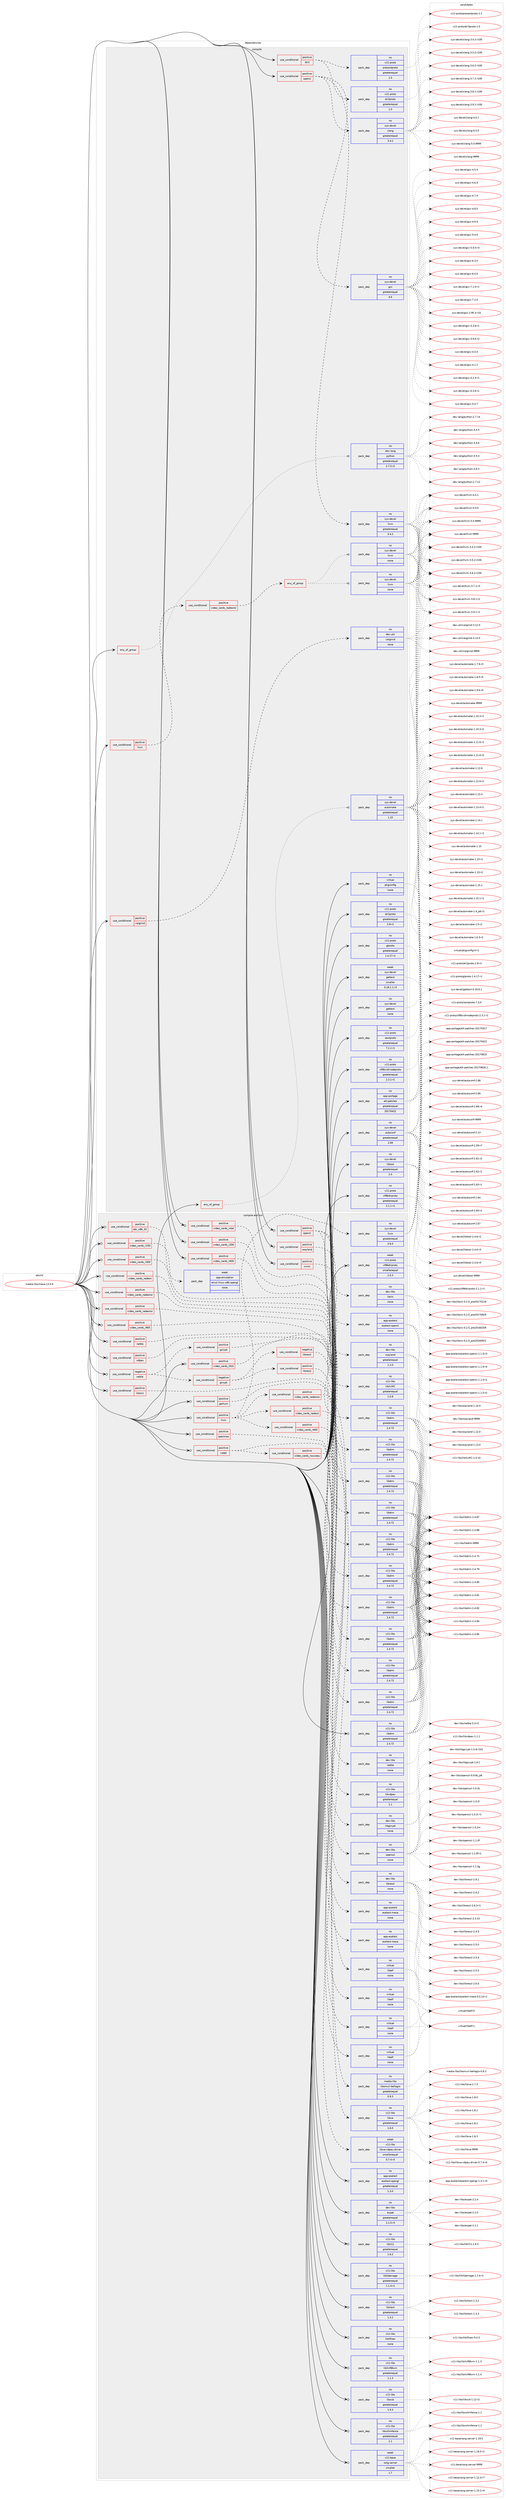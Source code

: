 digraph prolog {

# *************
# Graph options
# *************

newrank=true;
concentrate=true;
compound=true;
graph [rankdir=LR,fontname=Helvetica,fontsize=10,ranksep=1.5];#, ranksep=2.5, nodesep=0.2];
edge  [arrowhead=vee];
node  [fontname=Helvetica,fontsize=10];

# **********
# The ebuild
# **********

subgraph cluster_leftcol {
color=gray;
rank=same;
label=<<i>ebuild</i>>;
id [label="media-libs/mesa-13.0.6", color=red, width=4, href="../media-libs/mesa-13.0.6.svg"];
}

# ****************
# The dependencies
# ****************

subgraph cluster_midcol {
color=gray;
label=<<i>dependencies</i>>;
subgraph cluster_compile {
fillcolor="#eeeeee";
style=filled;
label=<<i>compile</i>>;
subgraph any5636 {
dependency366619 [label=<<TABLE BORDER="0" CELLBORDER="1" CELLSPACING="0" CELLPADDING="4"><TR><TD CELLPADDING="10">any_of_group</TD></TR></TABLE>>, shape=none, color=red];subgraph pack270499 {
dependency366620 [label=<<TABLE BORDER="0" CELLBORDER="1" CELLSPACING="0" CELLPADDING="4" WIDTH="220"><TR><TD ROWSPAN="6" CELLPADDING="30">pack_dep</TD></TR><TR><TD WIDTH="110">no</TD></TR><TR><TD>dev-lang</TD></TR><TR><TD>python</TD></TR><TR><TD>greaterequal</TD></TR><TR><TD>2.7.5-r2</TD></TR></TABLE>>, shape=none, color=blue];
}
dependency366619:e -> dependency366620:w [weight=20,style="dotted",arrowhead="oinv"];
}
id:e -> dependency366619:w [weight=20,style="solid",arrowhead="vee"];
subgraph any5637 {
dependency366621 [label=<<TABLE BORDER="0" CELLBORDER="1" CELLSPACING="0" CELLPADDING="4"><TR><TD CELLPADDING="10">any_of_group</TD></TR></TABLE>>, shape=none, color=red];subgraph pack270500 {
dependency366622 [label=<<TABLE BORDER="0" CELLBORDER="1" CELLSPACING="0" CELLPADDING="4" WIDTH="220"><TR><TD ROWSPAN="6" CELLPADDING="30">pack_dep</TD></TR><TR><TD WIDTH="110">no</TD></TR><TR><TD>sys-devel</TD></TR><TR><TD>automake</TD></TR><TR><TD>greaterequal</TD></TR><TR><TD>1.15</TD></TR></TABLE>>, shape=none, color=blue];
}
dependency366621:e -> dependency366622:w [weight=20,style="dotted",arrowhead="oinv"];
}
id:e -> dependency366621:w [weight=20,style="solid",arrowhead="vee"];
subgraph cond90343 {
dependency366623 [label=<<TABLE BORDER="0" CELLBORDER="1" CELLSPACING="0" CELLPADDING="4"><TR><TD ROWSPAN="3" CELLPADDING="10">use_conditional</TD></TR><TR><TD>positive</TD></TR><TR><TD>dri3</TD></TR></TABLE>>, shape=none, color=red];
subgraph pack270501 {
dependency366624 [label=<<TABLE BORDER="0" CELLBORDER="1" CELLSPACING="0" CELLPADDING="4" WIDTH="220"><TR><TD ROWSPAN="6" CELLPADDING="30">pack_dep</TD></TR><TR><TD WIDTH="110">no</TD></TR><TR><TD>x11-proto</TD></TR><TR><TD>dri3proto</TD></TR><TR><TD>greaterequal</TD></TR><TR><TD>1.0</TD></TR></TABLE>>, shape=none, color=blue];
}
dependency366623:e -> dependency366624:w [weight=20,style="dashed",arrowhead="vee"];
subgraph pack270502 {
dependency366625 [label=<<TABLE BORDER="0" CELLBORDER="1" CELLSPACING="0" CELLPADDING="4" WIDTH="220"><TR><TD ROWSPAN="6" CELLPADDING="30">pack_dep</TD></TR><TR><TD WIDTH="110">no</TD></TR><TR><TD>x11-proto</TD></TR><TR><TD>presentproto</TD></TR><TR><TD>greaterequal</TD></TR><TR><TD>1.0</TD></TR></TABLE>>, shape=none, color=blue];
}
dependency366623:e -> dependency366625:w [weight=20,style="dashed",arrowhead="vee"];
}
id:e -> dependency366623:w [weight=20,style="solid",arrowhead="vee"];
subgraph cond90344 {
dependency366626 [label=<<TABLE BORDER="0" CELLBORDER="1" CELLSPACING="0" CELLPADDING="4"><TR><TD ROWSPAN="3" CELLPADDING="10">use_conditional</TD></TR><TR><TD>positive</TD></TR><TR><TD>llvm</TD></TR></TABLE>>, shape=none, color=red];
subgraph cond90345 {
dependency366627 [label=<<TABLE BORDER="0" CELLBORDER="1" CELLSPACING="0" CELLPADDING="4"><TR><TD ROWSPAN="3" CELLPADDING="10">use_conditional</TD></TR><TR><TD>positive</TD></TR><TR><TD>video_cards_radeonsi</TD></TR></TABLE>>, shape=none, color=red];
subgraph any5638 {
dependency366628 [label=<<TABLE BORDER="0" CELLBORDER="1" CELLSPACING="0" CELLPADDING="4"><TR><TD CELLPADDING="10">any_of_group</TD></TR></TABLE>>, shape=none, color=red];subgraph pack270503 {
dependency366629 [label=<<TABLE BORDER="0" CELLBORDER="1" CELLSPACING="0" CELLPADDING="4" WIDTH="220"><TR><TD ROWSPAN="6" CELLPADDING="30">pack_dep</TD></TR><TR><TD WIDTH="110">no</TD></TR><TR><TD>sys-devel</TD></TR><TR><TD>llvm</TD></TR><TR><TD>none</TD></TR><TR><TD></TD></TR></TABLE>>, shape=none, color=blue];
}
dependency366628:e -> dependency366629:w [weight=20,style="dotted",arrowhead="oinv"];
subgraph pack270504 {
dependency366630 [label=<<TABLE BORDER="0" CELLBORDER="1" CELLSPACING="0" CELLPADDING="4" WIDTH="220"><TR><TD ROWSPAN="6" CELLPADDING="30">pack_dep</TD></TR><TR><TD WIDTH="110">no</TD></TR><TR><TD>sys-devel</TD></TR><TR><TD>llvm</TD></TR><TR><TD>none</TD></TR><TR><TD></TD></TR></TABLE>>, shape=none, color=blue];
}
dependency366628:e -> dependency366630:w [weight=20,style="dotted",arrowhead="oinv"];
}
dependency366627:e -> dependency366628:w [weight=20,style="dashed",arrowhead="vee"];
}
dependency366626:e -> dependency366627:w [weight=20,style="dashed",arrowhead="vee"];
}
id:e -> dependency366626:w [weight=20,style="solid",arrowhead="vee"];
subgraph cond90346 {
dependency366631 [label=<<TABLE BORDER="0" CELLBORDER="1" CELLSPACING="0" CELLPADDING="4"><TR><TD ROWSPAN="3" CELLPADDING="10">use_conditional</TD></TR><TR><TD>positive</TD></TR><TR><TD>opencl</TD></TR></TABLE>>, shape=none, color=red];
subgraph pack270505 {
dependency366632 [label=<<TABLE BORDER="0" CELLBORDER="1" CELLSPACING="0" CELLPADDING="4" WIDTH="220"><TR><TD ROWSPAN="6" CELLPADDING="30">pack_dep</TD></TR><TR><TD WIDTH="110">no</TD></TR><TR><TD>sys-devel</TD></TR><TR><TD>llvm</TD></TR><TR><TD>greaterequal</TD></TR><TR><TD>3.4.2</TD></TR></TABLE>>, shape=none, color=blue];
}
dependency366631:e -> dependency366632:w [weight=20,style="dashed",arrowhead="vee"];
subgraph pack270506 {
dependency366633 [label=<<TABLE BORDER="0" CELLBORDER="1" CELLSPACING="0" CELLPADDING="4" WIDTH="220"><TR><TD ROWSPAN="6" CELLPADDING="30">pack_dep</TD></TR><TR><TD WIDTH="110">no</TD></TR><TR><TD>sys-devel</TD></TR><TR><TD>clang</TD></TR><TR><TD>greaterequal</TD></TR><TR><TD>3.4.2</TD></TR></TABLE>>, shape=none, color=blue];
}
dependency366631:e -> dependency366633:w [weight=20,style="dashed",arrowhead="vee"];
subgraph pack270507 {
dependency366634 [label=<<TABLE BORDER="0" CELLBORDER="1" CELLSPACING="0" CELLPADDING="4" WIDTH="220"><TR><TD ROWSPAN="6" CELLPADDING="30">pack_dep</TD></TR><TR><TD WIDTH="110">no</TD></TR><TR><TD>sys-devel</TD></TR><TR><TD>gcc</TD></TR><TR><TD>greaterequal</TD></TR><TR><TD>4.6</TD></TR></TABLE>>, shape=none, color=blue];
}
dependency366631:e -> dependency366634:w [weight=20,style="dashed",arrowhead="vee"];
}
id:e -> dependency366631:w [weight=20,style="solid",arrowhead="vee"];
subgraph cond90347 {
dependency366635 [label=<<TABLE BORDER="0" CELLBORDER="1" CELLSPACING="0" CELLPADDING="4"><TR><TD ROWSPAN="3" CELLPADDING="10">use_conditional</TD></TR><TR><TD>positive</TD></TR><TR><TD>valgrind</TD></TR></TABLE>>, shape=none, color=red];
subgraph pack270508 {
dependency366636 [label=<<TABLE BORDER="0" CELLBORDER="1" CELLSPACING="0" CELLPADDING="4" WIDTH="220"><TR><TD ROWSPAN="6" CELLPADDING="30">pack_dep</TD></TR><TR><TD WIDTH="110">no</TD></TR><TR><TD>dev-util</TD></TR><TR><TD>valgrind</TD></TR><TR><TD>none</TD></TR><TR><TD></TD></TR></TABLE>>, shape=none, color=blue];
}
dependency366635:e -> dependency366636:w [weight=20,style="dashed",arrowhead="vee"];
}
id:e -> dependency366635:w [weight=20,style="solid",arrowhead="vee"];
subgraph pack270509 {
dependency366637 [label=<<TABLE BORDER="0" CELLBORDER="1" CELLSPACING="0" CELLPADDING="4" WIDTH="220"><TR><TD ROWSPAN="6" CELLPADDING="30">pack_dep</TD></TR><TR><TD WIDTH="110">no</TD></TR><TR><TD>app-portage</TD></TR><TR><TD>elt-patches</TD></TR><TR><TD>greaterequal</TD></TR><TR><TD>20170422</TD></TR></TABLE>>, shape=none, color=blue];
}
id:e -> dependency366637:w [weight=20,style="solid",arrowhead="vee"];
subgraph pack270510 {
dependency366638 [label=<<TABLE BORDER="0" CELLBORDER="1" CELLSPACING="0" CELLPADDING="4" WIDTH="220"><TR><TD ROWSPAN="6" CELLPADDING="30">pack_dep</TD></TR><TR><TD WIDTH="110">no</TD></TR><TR><TD>sys-devel</TD></TR><TR><TD>autoconf</TD></TR><TR><TD>greaterequal</TD></TR><TR><TD>2.69</TD></TR></TABLE>>, shape=none, color=blue];
}
id:e -> dependency366638:w [weight=20,style="solid",arrowhead="vee"];
subgraph pack270511 {
dependency366639 [label=<<TABLE BORDER="0" CELLBORDER="1" CELLSPACING="0" CELLPADDING="4" WIDTH="220"><TR><TD ROWSPAN="6" CELLPADDING="30">pack_dep</TD></TR><TR><TD WIDTH="110">no</TD></TR><TR><TD>sys-devel</TD></TR><TR><TD>gettext</TD></TR><TR><TD>none</TD></TR><TR><TD></TD></TR></TABLE>>, shape=none, color=blue];
}
id:e -> dependency366639:w [weight=20,style="solid",arrowhead="vee"];
subgraph pack270512 {
dependency366640 [label=<<TABLE BORDER="0" CELLBORDER="1" CELLSPACING="0" CELLPADDING="4" WIDTH="220"><TR><TD ROWSPAN="6" CELLPADDING="30">pack_dep</TD></TR><TR><TD WIDTH="110">no</TD></TR><TR><TD>sys-devel</TD></TR><TR><TD>libtool</TD></TR><TR><TD>greaterequal</TD></TR><TR><TD>2.4</TD></TR></TABLE>>, shape=none, color=blue];
}
id:e -> dependency366640:w [weight=20,style="solid",arrowhead="vee"];
subgraph pack270513 {
dependency366641 [label=<<TABLE BORDER="0" CELLBORDER="1" CELLSPACING="0" CELLPADDING="4" WIDTH="220"><TR><TD ROWSPAN="6" CELLPADDING="30">pack_dep</TD></TR><TR><TD WIDTH="110">no</TD></TR><TR><TD>virtual</TD></TR><TR><TD>pkgconfig</TD></TR><TR><TD>none</TD></TR><TR><TD></TD></TR></TABLE>>, shape=none, color=blue];
}
id:e -> dependency366641:w [weight=20,style="solid",arrowhead="vee"];
subgraph pack270514 {
dependency366642 [label=<<TABLE BORDER="0" CELLBORDER="1" CELLSPACING="0" CELLPADDING="4" WIDTH="220"><TR><TD ROWSPAN="6" CELLPADDING="30">pack_dep</TD></TR><TR><TD WIDTH="110">no</TD></TR><TR><TD>x11-proto</TD></TR><TR><TD>dri2proto</TD></TR><TR><TD>greaterequal</TD></TR><TR><TD>2.8-r1</TD></TR></TABLE>>, shape=none, color=blue];
}
id:e -> dependency366642:w [weight=20,style="solid",arrowhead="vee"];
subgraph pack270515 {
dependency366643 [label=<<TABLE BORDER="0" CELLBORDER="1" CELLSPACING="0" CELLPADDING="4" WIDTH="220"><TR><TD ROWSPAN="6" CELLPADDING="30">pack_dep</TD></TR><TR><TD WIDTH="110">no</TD></TR><TR><TD>x11-proto</TD></TR><TR><TD>glproto</TD></TR><TR><TD>greaterequal</TD></TR><TR><TD>1.4.17-r1</TD></TR></TABLE>>, shape=none, color=blue];
}
id:e -> dependency366643:w [weight=20,style="solid",arrowhead="vee"];
subgraph pack270516 {
dependency366644 [label=<<TABLE BORDER="0" CELLBORDER="1" CELLSPACING="0" CELLPADDING="4" WIDTH="220"><TR><TD ROWSPAN="6" CELLPADDING="30">pack_dep</TD></TR><TR><TD WIDTH="110">no</TD></TR><TR><TD>x11-proto</TD></TR><TR><TD>xextproto</TD></TR><TR><TD>greaterequal</TD></TR><TR><TD>7.2.1-r1</TD></TR></TABLE>>, shape=none, color=blue];
}
id:e -> dependency366644:w [weight=20,style="solid",arrowhead="vee"];
subgraph pack270517 {
dependency366645 [label=<<TABLE BORDER="0" CELLBORDER="1" CELLSPACING="0" CELLPADDING="4" WIDTH="220"><TR><TD ROWSPAN="6" CELLPADDING="30">pack_dep</TD></TR><TR><TD WIDTH="110">no</TD></TR><TR><TD>x11-proto</TD></TR><TR><TD>xf86driproto</TD></TR><TR><TD>greaterequal</TD></TR><TR><TD>2.1.1-r1</TD></TR></TABLE>>, shape=none, color=blue];
}
id:e -> dependency366645:w [weight=20,style="solid",arrowhead="vee"];
subgraph pack270518 {
dependency366646 [label=<<TABLE BORDER="0" CELLBORDER="1" CELLSPACING="0" CELLPADDING="4" WIDTH="220"><TR><TD ROWSPAN="6" CELLPADDING="30">pack_dep</TD></TR><TR><TD WIDTH="110">no</TD></TR><TR><TD>x11-proto</TD></TR><TR><TD>xf86vidmodeproto</TD></TR><TR><TD>greaterequal</TD></TR><TR><TD>2.3.1-r1</TD></TR></TABLE>>, shape=none, color=blue];
}
id:e -> dependency366646:w [weight=20,style="solid",arrowhead="vee"];
subgraph pack270519 {
dependency366647 [label=<<TABLE BORDER="0" CELLBORDER="1" CELLSPACING="0" CELLPADDING="4" WIDTH="220"><TR><TD ROWSPAN="6" CELLPADDING="30">pack_dep</TD></TR><TR><TD WIDTH="110">weak</TD></TR><TR><TD>sys-devel</TD></TR><TR><TD>gettext</TD></TR><TR><TD>smaller</TD></TR><TR><TD>0.18.1.1-r3</TD></TR></TABLE>>, shape=none, color=blue];
}
id:e -> dependency366647:w [weight=20,style="solid",arrowhead="vee"];
}
subgraph cluster_compileandrun {
fillcolor="#eeeeee";
style=filled;
label=<<i>compile and run</i>>;
subgraph cond90348 {
dependency366648 [label=<<TABLE BORDER="0" CELLBORDER="1" CELLSPACING="0" CELLPADDING="4"><TR><TD ROWSPAN="3" CELLPADDING="10">use_conditional</TD></TR><TR><TD>negative</TD></TR><TR><TD>nettle</TD></TR></TABLE>>, shape=none, color=red];
subgraph cond90349 {
dependency366649 [label=<<TABLE BORDER="0" CELLBORDER="1" CELLSPACING="0" CELLPADDING="4"><TR><TD ROWSPAN="3" CELLPADDING="10">use_conditional</TD></TR><TR><TD>positive</TD></TR><TR><TD>gcrypt</TD></TR></TABLE>>, shape=none, color=red];
subgraph pack270520 {
dependency366650 [label=<<TABLE BORDER="0" CELLBORDER="1" CELLSPACING="0" CELLPADDING="4" WIDTH="220"><TR><TD ROWSPAN="6" CELLPADDING="30">pack_dep</TD></TR><TR><TD WIDTH="110">no</TD></TR><TR><TD>dev-libs</TD></TR><TR><TD>libgcrypt</TD></TR><TR><TD>none</TD></TR><TR><TD></TD></TR></TABLE>>, shape=none, color=blue];
}
dependency366649:e -> dependency366650:w [weight=20,style="dashed",arrowhead="vee"];
}
dependency366648:e -> dependency366649:w [weight=20,style="dashed",arrowhead="vee"];
subgraph cond90350 {
dependency366651 [label=<<TABLE BORDER="0" CELLBORDER="1" CELLSPACING="0" CELLPADDING="4"><TR><TD ROWSPAN="3" CELLPADDING="10">use_conditional</TD></TR><TR><TD>negative</TD></TR><TR><TD>gcrypt</TD></TR></TABLE>>, shape=none, color=red];
subgraph cond90351 {
dependency366652 [label=<<TABLE BORDER="0" CELLBORDER="1" CELLSPACING="0" CELLPADDING="4"><TR><TD ROWSPAN="3" CELLPADDING="10">use_conditional</TD></TR><TR><TD>positive</TD></TR><TR><TD>libressl</TD></TR></TABLE>>, shape=none, color=red];
subgraph pack270521 {
dependency366653 [label=<<TABLE BORDER="0" CELLBORDER="1" CELLSPACING="0" CELLPADDING="4" WIDTH="220"><TR><TD ROWSPAN="6" CELLPADDING="30">pack_dep</TD></TR><TR><TD WIDTH="110">no</TD></TR><TR><TD>dev-libs</TD></TR><TR><TD>libressl</TD></TR><TR><TD>none</TD></TR><TR><TD></TD></TR></TABLE>>, shape=none, color=blue];
}
dependency366652:e -> dependency366653:w [weight=20,style="dashed",arrowhead="vee"];
}
dependency366651:e -> dependency366652:w [weight=20,style="dashed",arrowhead="vee"];
subgraph cond90352 {
dependency366654 [label=<<TABLE BORDER="0" CELLBORDER="1" CELLSPACING="0" CELLPADDING="4"><TR><TD ROWSPAN="3" CELLPADDING="10">use_conditional</TD></TR><TR><TD>negative</TD></TR><TR><TD>libressl</TD></TR></TABLE>>, shape=none, color=red];
subgraph pack270522 {
dependency366655 [label=<<TABLE BORDER="0" CELLBORDER="1" CELLSPACING="0" CELLPADDING="4" WIDTH="220"><TR><TD ROWSPAN="6" CELLPADDING="30">pack_dep</TD></TR><TR><TD WIDTH="110">no</TD></TR><TR><TD>dev-libs</TD></TR><TR><TD>openssl</TD></TR><TR><TD>none</TD></TR><TR><TD></TD></TR></TABLE>>, shape=none, color=blue];
}
dependency366654:e -> dependency366655:w [weight=20,style="dashed",arrowhead="vee"];
}
dependency366651:e -> dependency366654:w [weight=20,style="dashed",arrowhead="vee"];
}
dependency366648:e -> dependency366651:w [weight=20,style="dashed",arrowhead="vee"];
}
id:e -> dependency366648:w [weight=20,style="solid",arrowhead="odotvee"];
subgraph cond90353 {
dependency366656 [label=<<TABLE BORDER="0" CELLBORDER="1" CELLSPACING="0" CELLPADDING="4"><TR><TD ROWSPAN="3" CELLPADDING="10">use_conditional</TD></TR><TR><TD>positive</TD></TR><TR><TD>abi_x86_32</TD></TR></TABLE>>, shape=none, color=red];
subgraph pack270523 {
dependency366657 [label=<<TABLE BORDER="0" CELLBORDER="1" CELLSPACING="0" CELLPADDING="4" WIDTH="220"><TR><TD ROWSPAN="6" CELLPADDING="30">pack_dep</TD></TR><TR><TD WIDTH="110">weak</TD></TR><TR><TD>app-emulation</TD></TR><TR><TD>emul-linux-x86-opengl</TD></TR><TR><TD>none</TD></TR><TR><TD></TD></TR></TABLE>>, shape=none, color=blue];
}
dependency366656:e -> dependency366657:w [weight=20,style="dashed",arrowhead="vee"];
}
id:e -> dependency366656:w [weight=20,style="solid",arrowhead="odotvee"];
subgraph cond90354 {
dependency366658 [label=<<TABLE BORDER="0" CELLBORDER="1" CELLSPACING="0" CELLPADDING="4"><TR><TD ROWSPAN="3" CELLPADDING="10">use_conditional</TD></TR><TR><TD>positive</TD></TR><TR><TD>classic</TD></TR></TABLE>>, shape=none, color=red];
subgraph pack270524 {
dependency366659 [label=<<TABLE BORDER="0" CELLBORDER="1" CELLSPACING="0" CELLPADDING="4" WIDTH="220"><TR><TD ROWSPAN="6" CELLPADDING="30">pack_dep</TD></TR><TR><TD WIDTH="110">no</TD></TR><TR><TD>app-eselect</TD></TR><TR><TD>eselect-mesa</TD></TR><TR><TD>none</TD></TR><TR><TD></TD></TR></TABLE>>, shape=none, color=blue];
}
dependency366658:e -> dependency366659:w [weight=20,style="dashed",arrowhead="vee"];
}
id:e -> dependency366658:w [weight=20,style="solid",arrowhead="odotvee"];
subgraph cond90355 {
dependency366660 [label=<<TABLE BORDER="0" CELLBORDER="1" CELLSPACING="0" CELLPADDING="4"><TR><TD ROWSPAN="3" CELLPADDING="10">use_conditional</TD></TR><TR><TD>positive</TD></TR><TR><TD>gallium</TD></TR></TABLE>>, shape=none, color=red];
subgraph pack270525 {
dependency366661 [label=<<TABLE BORDER="0" CELLBORDER="1" CELLSPACING="0" CELLPADDING="4" WIDTH="220"><TR><TD ROWSPAN="6" CELLPADDING="30">pack_dep</TD></TR><TR><TD WIDTH="110">no</TD></TR><TR><TD>app-eselect</TD></TR><TR><TD>eselect-mesa</TD></TR><TR><TD>none</TD></TR><TR><TD></TD></TR></TABLE>>, shape=none, color=blue];
}
dependency366660:e -> dependency366661:w [weight=20,style="dashed",arrowhead="vee"];
}
id:e -> dependency366660:w [weight=20,style="solid",arrowhead="odotvee"];
subgraph cond90356 {
dependency366662 [label=<<TABLE BORDER="0" CELLBORDER="1" CELLSPACING="0" CELLPADDING="4"><TR><TD ROWSPAN="3" CELLPADDING="10">use_conditional</TD></TR><TR><TD>positive</TD></TR><TR><TD>llvm</TD></TR></TABLE>>, shape=none, color=red];
subgraph cond90357 {
dependency366663 [label=<<TABLE BORDER="0" CELLBORDER="1" CELLSPACING="0" CELLPADDING="4"><TR><TD ROWSPAN="3" CELLPADDING="10">use_conditional</TD></TR><TR><TD>positive</TD></TR><TR><TD>video_cards_radeonsi</TD></TR></TABLE>>, shape=none, color=red];
subgraph pack270526 {
dependency366664 [label=<<TABLE BORDER="0" CELLBORDER="1" CELLSPACING="0" CELLPADDING="4" WIDTH="220"><TR><TD ROWSPAN="6" CELLPADDING="30">pack_dep</TD></TR><TR><TD WIDTH="110">no</TD></TR><TR><TD>virtual</TD></TR><TR><TD>libelf</TD></TR><TR><TD>none</TD></TR><TR><TD></TD></TR></TABLE>>, shape=none, color=blue];
}
dependency366663:e -> dependency366664:w [weight=20,style="dashed",arrowhead="vee"];
}
dependency366662:e -> dependency366663:w [weight=20,style="dashed",arrowhead="vee"];
subgraph cond90358 {
dependency366665 [label=<<TABLE BORDER="0" CELLBORDER="1" CELLSPACING="0" CELLPADDING="4"><TR><TD ROWSPAN="3" CELLPADDING="10">use_conditional</TD></TR><TR><TD>positive</TD></TR><TR><TD>video_cards_r600</TD></TR></TABLE>>, shape=none, color=red];
subgraph pack270527 {
dependency366666 [label=<<TABLE BORDER="0" CELLBORDER="1" CELLSPACING="0" CELLPADDING="4" WIDTH="220"><TR><TD ROWSPAN="6" CELLPADDING="30">pack_dep</TD></TR><TR><TD WIDTH="110">no</TD></TR><TR><TD>virtual</TD></TR><TR><TD>libelf</TD></TR><TR><TD>none</TD></TR><TR><TD></TD></TR></TABLE>>, shape=none, color=blue];
}
dependency366665:e -> dependency366666:w [weight=20,style="dashed",arrowhead="vee"];
}
dependency366662:e -> dependency366665:w [weight=20,style="dashed",arrowhead="vee"];
subgraph cond90359 {
dependency366667 [label=<<TABLE BORDER="0" CELLBORDER="1" CELLSPACING="0" CELLPADDING="4"><TR><TD ROWSPAN="3" CELLPADDING="10">use_conditional</TD></TR><TR><TD>positive</TD></TR><TR><TD>video_cards_radeon</TD></TR></TABLE>>, shape=none, color=red];
subgraph pack270528 {
dependency366668 [label=<<TABLE BORDER="0" CELLBORDER="1" CELLSPACING="0" CELLPADDING="4" WIDTH="220"><TR><TD ROWSPAN="6" CELLPADDING="30">pack_dep</TD></TR><TR><TD WIDTH="110">no</TD></TR><TR><TD>virtual</TD></TR><TR><TD>libelf</TD></TR><TR><TD>none</TD></TR><TR><TD></TD></TR></TABLE>>, shape=none, color=blue];
}
dependency366667:e -> dependency366668:w [weight=20,style="dashed",arrowhead="vee"];
}
dependency366662:e -> dependency366667:w [weight=20,style="dashed",arrowhead="vee"];
subgraph pack270529 {
dependency366669 [label=<<TABLE BORDER="0" CELLBORDER="1" CELLSPACING="0" CELLPADDING="4" WIDTH="220"><TR><TD ROWSPAN="6" CELLPADDING="30">pack_dep</TD></TR><TR><TD WIDTH="110">no</TD></TR><TR><TD>sys-devel</TD></TR><TR><TD>llvm</TD></TR><TR><TD>greaterequal</TD></TR><TR><TD>3.6.0</TD></TR></TABLE>>, shape=none, color=blue];
}
dependency366662:e -> dependency366669:w [weight=20,style="dashed",arrowhead="vee"];
}
id:e -> dependency366662:w [weight=20,style="solid",arrowhead="odotvee"];
subgraph cond90360 {
dependency366670 [label=<<TABLE BORDER="0" CELLBORDER="1" CELLSPACING="0" CELLPADDING="4"><TR><TD ROWSPAN="3" CELLPADDING="10">use_conditional</TD></TR><TR><TD>positive</TD></TR><TR><TD>nettle</TD></TR></TABLE>>, shape=none, color=red];
subgraph pack270530 {
dependency366671 [label=<<TABLE BORDER="0" CELLBORDER="1" CELLSPACING="0" CELLPADDING="4" WIDTH="220"><TR><TD ROWSPAN="6" CELLPADDING="30">pack_dep</TD></TR><TR><TD WIDTH="110">no</TD></TR><TR><TD>dev-libs</TD></TR><TR><TD>nettle</TD></TR><TR><TD>none</TD></TR><TR><TD></TD></TR></TABLE>>, shape=none, color=blue];
}
dependency366670:e -> dependency366671:w [weight=20,style="dashed",arrowhead="vee"];
}
id:e -> dependency366670:w [weight=20,style="solid",arrowhead="odotvee"];
subgraph cond90361 {
dependency366672 [label=<<TABLE BORDER="0" CELLBORDER="1" CELLSPACING="0" CELLPADDING="4"><TR><TD ROWSPAN="3" CELLPADDING="10">use_conditional</TD></TR><TR><TD>positive</TD></TR><TR><TD>opencl</TD></TR></TABLE>>, shape=none, color=red];
subgraph pack270531 {
dependency366673 [label=<<TABLE BORDER="0" CELLBORDER="1" CELLSPACING="0" CELLPADDING="4" WIDTH="220"><TR><TD ROWSPAN="6" CELLPADDING="30">pack_dep</TD></TR><TR><TD WIDTH="110">no</TD></TR><TR><TD>app-eselect</TD></TR><TR><TD>eselect-opencl</TD></TR><TR><TD>none</TD></TR><TR><TD></TD></TR></TABLE>>, shape=none, color=blue];
}
dependency366672:e -> dependency366673:w [weight=20,style="dashed",arrowhead="vee"];
subgraph pack270532 {
dependency366674 [label=<<TABLE BORDER="0" CELLBORDER="1" CELLSPACING="0" CELLPADDING="4" WIDTH="220"><TR><TD ROWSPAN="6" CELLPADDING="30">pack_dep</TD></TR><TR><TD WIDTH="110">no</TD></TR><TR><TD>dev-libs</TD></TR><TR><TD>libclc</TD></TR><TR><TD>none</TD></TR><TR><TD></TD></TR></TABLE>>, shape=none, color=blue];
}
dependency366672:e -> dependency366674:w [weight=20,style="dashed",arrowhead="vee"];
subgraph pack270533 {
dependency366675 [label=<<TABLE BORDER="0" CELLBORDER="1" CELLSPACING="0" CELLPADDING="4" WIDTH="220"><TR><TD ROWSPAN="6" CELLPADDING="30">pack_dep</TD></TR><TR><TD WIDTH="110">no</TD></TR><TR><TD>virtual</TD></TR><TR><TD>libelf</TD></TR><TR><TD>none</TD></TR><TR><TD></TD></TR></TABLE>>, shape=none, color=blue];
}
dependency366672:e -> dependency366675:w [weight=20,style="dashed",arrowhead="vee"];
}
id:e -> dependency366672:w [weight=20,style="solid",arrowhead="odotvee"];
subgraph cond90362 {
dependency366676 [label=<<TABLE BORDER="0" CELLBORDER="1" CELLSPACING="0" CELLPADDING="4"><TR><TD ROWSPAN="3" CELLPADDING="10">use_conditional</TD></TR><TR><TD>positive</TD></TR><TR><TD>openmax</TD></TR></TABLE>>, shape=none, color=red];
subgraph pack270534 {
dependency366677 [label=<<TABLE BORDER="0" CELLBORDER="1" CELLSPACING="0" CELLPADDING="4" WIDTH="220"><TR><TD ROWSPAN="6" CELLPADDING="30">pack_dep</TD></TR><TR><TD WIDTH="110">no</TD></TR><TR><TD>media-libs</TD></TR><TR><TD>libomxil-bellagio</TD></TR><TR><TD>greaterequal</TD></TR><TR><TD>0.9.3</TD></TR></TABLE>>, shape=none, color=blue];
}
dependency366676:e -> dependency366677:w [weight=20,style="dashed",arrowhead="vee"];
}
id:e -> dependency366676:w [weight=20,style="solid",arrowhead="odotvee"];
subgraph cond90363 {
dependency366678 [label=<<TABLE BORDER="0" CELLBORDER="1" CELLSPACING="0" CELLPADDING="4"><TR><TD ROWSPAN="3" CELLPADDING="10">use_conditional</TD></TR><TR><TD>positive</TD></TR><TR><TD>vaapi</TD></TR></TABLE>>, shape=none, color=red];
subgraph pack270535 {
dependency366679 [label=<<TABLE BORDER="0" CELLBORDER="1" CELLSPACING="0" CELLPADDING="4" WIDTH="220"><TR><TD ROWSPAN="6" CELLPADDING="30">pack_dep</TD></TR><TR><TD WIDTH="110">no</TD></TR><TR><TD>x11-libs</TD></TR><TR><TD>libva</TD></TR><TR><TD>greaterequal</TD></TR><TR><TD>1.6.0</TD></TR></TABLE>>, shape=none, color=blue];
}
dependency366678:e -> dependency366679:w [weight=20,style="dashed",arrowhead="vee"];
subgraph cond90364 {
dependency366680 [label=<<TABLE BORDER="0" CELLBORDER="1" CELLSPACING="0" CELLPADDING="4"><TR><TD ROWSPAN="3" CELLPADDING="10">use_conditional</TD></TR><TR><TD>positive</TD></TR><TR><TD>video_cards_nouveau</TD></TR></TABLE>>, shape=none, color=red];
subgraph pack270536 {
dependency366681 [label=<<TABLE BORDER="0" CELLBORDER="1" CELLSPACING="0" CELLPADDING="4" WIDTH="220"><TR><TD ROWSPAN="6" CELLPADDING="30">pack_dep</TD></TR><TR><TD WIDTH="110">weak</TD></TR><TR><TD>x11-libs</TD></TR><TR><TD>libva-vdpau-driver</TD></TR><TR><TD>smallerequal</TD></TR><TR><TD>0.7.4-r3</TD></TR></TABLE>>, shape=none, color=blue];
}
dependency366680:e -> dependency366681:w [weight=20,style="dashed",arrowhead="vee"];
}
dependency366678:e -> dependency366680:w [weight=20,style="dashed",arrowhead="vee"];
}
id:e -> dependency366678:w [weight=20,style="solid",arrowhead="odotvee"];
subgraph cond90365 {
dependency366682 [label=<<TABLE BORDER="0" CELLBORDER="1" CELLSPACING="0" CELLPADDING="4"><TR><TD ROWSPAN="3" CELLPADDING="10">use_conditional</TD></TR><TR><TD>positive</TD></TR><TR><TD>vdpau</TD></TR></TABLE>>, shape=none, color=red];
subgraph pack270537 {
dependency366683 [label=<<TABLE BORDER="0" CELLBORDER="1" CELLSPACING="0" CELLPADDING="4" WIDTH="220"><TR><TD ROWSPAN="6" CELLPADDING="30">pack_dep</TD></TR><TR><TD WIDTH="110">no</TD></TR><TR><TD>x11-libs</TD></TR><TR><TD>libvdpau</TD></TR><TR><TD>greaterequal</TD></TR><TR><TD>1.1</TD></TR></TABLE>>, shape=none, color=blue];
}
dependency366682:e -> dependency366683:w [weight=20,style="dashed",arrowhead="vee"];
}
id:e -> dependency366682:w [weight=20,style="solid",arrowhead="odotvee"];
subgraph cond90366 {
dependency366684 [label=<<TABLE BORDER="0" CELLBORDER="1" CELLSPACING="0" CELLPADDING="4"><TR><TD ROWSPAN="3" CELLPADDING="10">use_conditional</TD></TR><TR><TD>positive</TD></TR><TR><TD>video_cards_i915</TD></TR></TABLE>>, shape=none, color=red];
subgraph pack270538 {
dependency366685 [label=<<TABLE BORDER="0" CELLBORDER="1" CELLSPACING="0" CELLPADDING="4" WIDTH="220"><TR><TD ROWSPAN="6" CELLPADDING="30">pack_dep</TD></TR><TR><TD WIDTH="110">no</TD></TR><TR><TD>x11-libs</TD></TR><TR><TD>libdrm</TD></TR><TR><TD>greaterequal</TD></TR><TR><TD>2.4.72</TD></TR></TABLE>>, shape=none, color=blue];
}
dependency366684:e -> dependency366685:w [weight=20,style="dashed",arrowhead="vee"];
}
id:e -> dependency366684:w [weight=20,style="solid",arrowhead="odotvee"];
subgraph cond90367 {
dependency366686 [label=<<TABLE BORDER="0" CELLBORDER="1" CELLSPACING="0" CELLPADDING="4"><TR><TD ROWSPAN="3" CELLPADDING="10">use_conditional</TD></TR><TR><TD>positive</TD></TR><TR><TD>video_cards_i965</TD></TR></TABLE>>, shape=none, color=red];
subgraph pack270539 {
dependency366687 [label=<<TABLE BORDER="0" CELLBORDER="1" CELLSPACING="0" CELLPADDING="4" WIDTH="220"><TR><TD ROWSPAN="6" CELLPADDING="30">pack_dep</TD></TR><TR><TD WIDTH="110">no</TD></TR><TR><TD>x11-libs</TD></TR><TR><TD>libdrm</TD></TR><TR><TD>greaterequal</TD></TR><TR><TD>2.4.72</TD></TR></TABLE>>, shape=none, color=blue];
}
dependency366686:e -> dependency366687:w [weight=20,style="dashed",arrowhead="vee"];
}
id:e -> dependency366686:w [weight=20,style="solid",arrowhead="odotvee"];
subgraph cond90368 {
dependency366688 [label=<<TABLE BORDER="0" CELLBORDER="1" CELLSPACING="0" CELLPADDING="4"><TR><TD ROWSPAN="3" CELLPADDING="10">use_conditional</TD></TR><TR><TD>positive</TD></TR><TR><TD>video_cards_intel</TD></TR></TABLE>>, shape=none, color=red];
subgraph pack270540 {
dependency366689 [label=<<TABLE BORDER="0" CELLBORDER="1" CELLSPACING="0" CELLPADDING="4" WIDTH="220"><TR><TD ROWSPAN="6" CELLPADDING="30">pack_dep</TD></TR><TR><TD WIDTH="110">no</TD></TR><TR><TD>x11-libs</TD></TR><TR><TD>libdrm</TD></TR><TR><TD>greaterequal</TD></TR><TR><TD>2.4.72</TD></TR></TABLE>>, shape=none, color=blue];
}
dependency366688:e -> dependency366689:w [weight=20,style="dashed",arrowhead="vee"];
}
id:e -> dependency366688:w [weight=20,style="solid",arrowhead="odotvee"];
subgraph cond90369 {
dependency366690 [label=<<TABLE BORDER="0" CELLBORDER="1" CELLSPACING="0" CELLPADDING="4"><TR><TD ROWSPAN="3" CELLPADDING="10">use_conditional</TD></TR><TR><TD>positive</TD></TR><TR><TD>video_cards_r100</TD></TR></TABLE>>, shape=none, color=red];
subgraph pack270541 {
dependency366691 [label=<<TABLE BORDER="0" CELLBORDER="1" CELLSPACING="0" CELLPADDING="4" WIDTH="220"><TR><TD ROWSPAN="6" CELLPADDING="30">pack_dep</TD></TR><TR><TD WIDTH="110">no</TD></TR><TR><TD>x11-libs</TD></TR><TR><TD>libdrm</TD></TR><TR><TD>greaterequal</TD></TR><TR><TD>2.4.72</TD></TR></TABLE>>, shape=none, color=blue];
}
dependency366690:e -> dependency366691:w [weight=20,style="dashed",arrowhead="vee"];
}
id:e -> dependency366690:w [weight=20,style="solid",arrowhead="odotvee"];
subgraph cond90370 {
dependency366692 [label=<<TABLE BORDER="0" CELLBORDER="1" CELLSPACING="0" CELLPADDING="4"><TR><TD ROWSPAN="3" CELLPADDING="10">use_conditional</TD></TR><TR><TD>positive</TD></TR><TR><TD>video_cards_r200</TD></TR></TABLE>>, shape=none, color=red];
subgraph pack270542 {
dependency366693 [label=<<TABLE BORDER="0" CELLBORDER="1" CELLSPACING="0" CELLPADDING="4" WIDTH="220"><TR><TD ROWSPAN="6" CELLPADDING="30">pack_dep</TD></TR><TR><TD WIDTH="110">no</TD></TR><TR><TD>x11-libs</TD></TR><TR><TD>libdrm</TD></TR><TR><TD>greaterequal</TD></TR><TR><TD>2.4.72</TD></TR></TABLE>>, shape=none, color=blue];
}
dependency366692:e -> dependency366693:w [weight=20,style="dashed",arrowhead="vee"];
}
id:e -> dependency366692:w [weight=20,style="solid",arrowhead="odotvee"];
subgraph cond90371 {
dependency366694 [label=<<TABLE BORDER="0" CELLBORDER="1" CELLSPACING="0" CELLPADDING="4"><TR><TD ROWSPAN="3" CELLPADDING="10">use_conditional</TD></TR><TR><TD>positive</TD></TR><TR><TD>video_cards_r300</TD></TR></TABLE>>, shape=none, color=red];
subgraph pack270543 {
dependency366695 [label=<<TABLE BORDER="0" CELLBORDER="1" CELLSPACING="0" CELLPADDING="4" WIDTH="220"><TR><TD ROWSPAN="6" CELLPADDING="30">pack_dep</TD></TR><TR><TD WIDTH="110">no</TD></TR><TR><TD>x11-libs</TD></TR><TR><TD>libdrm</TD></TR><TR><TD>greaterequal</TD></TR><TR><TD>2.4.72</TD></TR></TABLE>>, shape=none, color=blue];
}
dependency366694:e -> dependency366695:w [weight=20,style="dashed",arrowhead="vee"];
}
id:e -> dependency366694:w [weight=20,style="solid",arrowhead="odotvee"];
subgraph cond90372 {
dependency366696 [label=<<TABLE BORDER="0" CELLBORDER="1" CELLSPACING="0" CELLPADDING="4"><TR><TD ROWSPAN="3" CELLPADDING="10">use_conditional</TD></TR><TR><TD>positive</TD></TR><TR><TD>video_cards_r600</TD></TR></TABLE>>, shape=none, color=red];
subgraph pack270544 {
dependency366697 [label=<<TABLE BORDER="0" CELLBORDER="1" CELLSPACING="0" CELLPADDING="4" WIDTH="220"><TR><TD ROWSPAN="6" CELLPADDING="30">pack_dep</TD></TR><TR><TD WIDTH="110">no</TD></TR><TR><TD>x11-libs</TD></TR><TR><TD>libdrm</TD></TR><TR><TD>greaterequal</TD></TR><TR><TD>2.4.72</TD></TR></TABLE>>, shape=none, color=blue];
}
dependency366696:e -> dependency366697:w [weight=20,style="dashed",arrowhead="vee"];
}
id:e -> dependency366696:w [weight=20,style="solid",arrowhead="odotvee"];
subgraph cond90373 {
dependency366698 [label=<<TABLE BORDER="0" CELLBORDER="1" CELLSPACING="0" CELLPADDING="4"><TR><TD ROWSPAN="3" CELLPADDING="10">use_conditional</TD></TR><TR><TD>positive</TD></TR><TR><TD>video_cards_radeon</TD></TR></TABLE>>, shape=none, color=red];
subgraph pack270545 {
dependency366699 [label=<<TABLE BORDER="0" CELLBORDER="1" CELLSPACING="0" CELLPADDING="4" WIDTH="220"><TR><TD ROWSPAN="6" CELLPADDING="30">pack_dep</TD></TR><TR><TD WIDTH="110">no</TD></TR><TR><TD>x11-libs</TD></TR><TR><TD>libdrm</TD></TR><TR><TD>greaterequal</TD></TR><TR><TD>2.4.72</TD></TR></TABLE>>, shape=none, color=blue];
}
dependency366698:e -> dependency366699:w [weight=20,style="dashed",arrowhead="vee"];
}
id:e -> dependency366698:w [weight=20,style="solid",arrowhead="odotvee"];
subgraph cond90374 {
dependency366700 [label=<<TABLE BORDER="0" CELLBORDER="1" CELLSPACING="0" CELLPADDING="4"><TR><TD ROWSPAN="3" CELLPADDING="10">use_conditional</TD></TR><TR><TD>positive</TD></TR><TR><TD>video_cards_radeonsi</TD></TR></TABLE>>, shape=none, color=red];
subgraph pack270546 {
dependency366701 [label=<<TABLE BORDER="0" CELLBORDER="1" CELLSPACING="0" CELLPADDING="4" WIDTH="220"><TR><TD ROWSPAN="6" CELLPADDING="30">pack_dep</TD></TR><TR><TD WIDTH="110">no</TD></TR><TR><TD>x11-libs</TD></TR><TR><TD>libdrm</TD></TR><TR><TD>greaterequal</TD></TR><TR><TD>2.4.72</TD></TR></TABLE>>, shape=none, color=blue];
}
dependency366700:e -> dependency366701:w [weight=20,style="dashed",arrowhead="vee"];
}
id:e -> dependency366700:w [weight=20,style="solid",arrowhead="odotvee"];
subgraph cond90375 {
dependency366702 [label=<<TABLE BORDER="0" CELLBORDER="1" CELLSPACING="0" CELLPADDING="4"><TR><TD ROWSPAN="3" CELLPADDING="10">use_conditional</TD></TR><TR><TD>positive</TD></TR><TR><TD>video_cards_radeonsi</TD></TR></TABLE>>, shape=none, color=red];
subgraph pack270547 {
dependency366703 [label=<<TABLE BORDER="0" CELLBORDER="1" CELLSPACING="0" CELLPADDING="4" WIDTH="220"><TR><TD ROWSPAN="6" CELLPADDING="30">pack_dep</TD></TR><TR><TD WIDTH="110">no</TD></TR><TR><TD>x11-libs</TD></TR><TR><TD>libdrm</TD></TR><TR><TD>greaterequal</TD></TR><TR><TD>2.4.72</TD></TR></TABLE>>, shape=none, color=blue];
}
dependency366702:e -> dependency366703:w [weight=20,style="dashed",arrowhead="vee"];
}
id:e -> dependency366702:w [weight=20,style="solid",arrowhead="odotvee"];
subgraph cond90376 {
dependency366704 [label=<<TABLE BORDER="0" CELLBORDER="1" CELLSPACING="0" CELLPADDING="4"><TR><TD ROWSPAN="3" CELLPADDING="10">use_conditional</TD></TR><TR><TD>positive</TD></TR><TR><TD>wayland</TD></TR></TABLE>>, shape=none, color=red];
subgraph pack270548 {
dependency366705 [label=<<TABLE BORDER="0" CELLBORDER="1" CELLSPACING="0" CELLPADDING="4" WIDTH="220"><TR><TD ROWSPAN="6" CELLPADDING="30">pack_dep</TD></TR><TR><TD WIDTH="110">no</TD></TR><TR><TD>dev-libs</TD></TR><TR><TD>wayland</TD></TR><TR><TD>greaterequal</TD></TR><TR><TD>1.2.0</TD></TR></TABLE>>, shape=none, color=blue];
}
dependency366704:e -> dependency366705:w [weight=20,style="dashed",arrowhead="vee"];
}
id:e -> dependency366704:w [weight=20,style="solid",arrowhead="odotvee"];
subgraph cond90377 {
dependency366706 [label=<<TABLE BORDER="0" CELLBORDER="1" CELLSPACING="0" CELLPADDING="4"><TR><TD ROWSPAN="3" CELLPADDING="10">use_conditional</TD></TR><TR><TD>positive</TD></TR><TR><TD>xvmc</TD></TR></TABLE>>, shape=none, color=red];
subgraph pack270549 {
dependency366707 [label=<<TABLE BORDER="0" CELLBORDER="1" CELLSPACING="0" CELLPADDING="4" WIDTH="220"><TR><TD ROWSPAN="6" CELLPADDING="30">pack_dep</TD></TR><TR><TD WIDTH="110">no</TD></TR><TR><TD>x11-libs</TD></TR><TR><TD>libXvMC</TD></TR><TR><TD>greaterequal</TD></TR><TR><TD>1.0.8</TD></TR></TABLE>>, shape=none, color=blue];
}
dependency366706:e -> dependency366707:w [weight=20,style="dashed",arrowhead="vee"];
}
id:e -> dependency366706:w [weight=20,style="solid",arrowhead="odotvee"];
subgraph pack270550 {
dependency366708 [label=<<TABLE BORDER="0" CELLBORDER="1" CELLSPACING="0" CELLPADDING="4" WIDTH="220"><TR><TD ROWSPAN="6" CELLPADDING="30">pack_dep</TD></TR><TR><TD WIDTH="110">no</TD></TR><TR><TD>app-eselect</TD></TR><TR><TD>eselect-opengl</TD></TR><TR><TD>greaterequal</TD></TR><TR><TD>1.3.0</TD></TR></TABLE>>, shape=none, color=blue];
}
id:e -> dependency366708:w [weight=20,style="solid",arrowhead="odotvee"];
subgraph pack270551 {
dependency366709 [label=<<TABLE BORDER="0" CELLBORDER="1" CELLSPACING="0" CELLPADDING="4" WIDTH="220"><TR><TD ROWSPAN="6" CELLPADDING="30">pack_dep</TD></TR><TR><TD WIDTH="110">no</TD></TR><TR><TD>dev-libs</TD></TR><TR><TD>expat</TD></TR><TR><TD>greaterequal</TD></TR><TR><TD>2.1.0-r3</TD></TR></TABLE>>, shape=none, color=blue];
}
id:e -> dependency366709:w [weight=20,style="solid",arrowhead="odotvee"];
subgraph pack270552 {
dependency366710 [label=<<TABLE BORDER="0" CELLBORDER="1" CELLSPACING="0" CELLPADDING="4" WIDTH="220"><TR><TD ROWSPAN="6" CELLPADDING="30">pack_dep</TD></TR><TR><TD WIDTH="110">no</TD></TR><TR><TD>x11-libs</TD></TR><TR><TD>libX11</TD></TR><TR><TD>greaterequal</TD></TR><TR><TD>1.6.2</TD></TR></TABLE>>, shape=none, color=blue];
}
id:e -> dependency366710:w [weight=20,style="solid",arrowhead="odotvee"];
subgraph pack270553 {
dependency366711 [label=<<TABLE BORDER="0" CELLBORDER="1" CELLSPACING="0" CELLPADDING="4" WIDTH="220"><TR><TD ROWSPAN="6" CELLPADDING="30">pack_dep</TD></TR><TR><TD WIDTH="110">no</TD></TR><TR><TD>x11-libs</TD></TR><TR><TD>libXdamage</TD></TR><TR><TD>greaterequal</TD></TR><TR><TD>1.1.4-r1</TD></TR></TABLE>>, shape=none, color=blue];
}
id:e -> dependency366711:w [weight=20,style="solid",arrowhead="odotvee"];
subgraph pack270554 {
dependency366712 [label=<<TABLE BORDER="0" CELLBORDER="1" CELLSPACING="0" CELLPADDING="4" WIDTH="220"><TR><TD ROWSPAN="6" CELLPADDING="30">pack_dep</TD></TR><TR><TD WIDTH="110">no</TD></TR><TR><TD>x11-libs</TD></TR><TR><TD>libXext</TD></TR><TR><TD>greaterequal</TD></TR><TR><TD>1.3.2</TD></TR></TABLE>>, shape=none, color=blue];
}
id:e -> dependency366712:w [weight=20,style="solid",arrowhead="odotvee"];
subgraph pack270555 {
dependency366713 [label=<<TABLE BORDER="0" CELLBORDER="1" CELLSPACING="0" CELLPADDING="4" WIDTH="220"><TR><TD ROWSPAN="6" CELLPADDING="30">pack_dep</TD></TR><TR><TD WIDTH="110">no</TD></TR><TR><TD>x11-libs</TD></TR><TR><TD>libXfixes</TD></TR><TR><TD>none</TD></TR><TR><TD></TD></TR></TABLE>>, shape=none, color=blue];
}
id:e -> dependency366713:w [weight=20,style="solid",arrowhead="odotvee"];
subgraph pack270556 {
dependency366714 [label=<<TABLE BORDER="0" CELLBORDER="1" CELLSPACING="0" CELLPADDING="4" WIDTH="220"><TR><TD ROWSPAN="6" CELLPADDING="30">pack_dep</TD></TR><TR><TD WIDTH="110">no</TD></TR><TR><TD>x11-libs</TD></TR><TR><TD>libXxf86vm</TD></TR><TR><TD>greaterequal</TD></TR><TR><TD>1.1.3</TD></TR></TABLE>>, shape=none, color=blue];
}
id:e -> dependency366714:w [weight=20,style="solid",arrowhead="odotvee"];
subgraph pack270557 {
dependency366715 [label=<<TABLE BORDER="0" CELLBORDER="1" CELLSPACING="0" CELLPADDING="4" WIDTH="220"><TR><TD ROWSPAN="6" CELLPADDING="30">pack_dep</TD></TR><TR><TD WIDTH="110">no</TD></TR><TR><TD>x11-libs</TD></TR><TR><TD>libdrm</TD></TR><TR><TD>greaterequal</TD></TR><TR><TD>2.4.72</TD></TR></TABLE>>, shape=none, color=blue];
}
id:e -> dependency366715:w [weight=20,style="solid",arrowhead="odotvee"];
subgraph pack270558 {
dependency366716 [label=<<TABLE BORDER="0" CELLBORDER="1" CELLSPACING="0" CELLPADDING="4" WIDTH="220"><TR><TD ROWSPAN="6" CELLPADDING="30">pack_dep</TD></TR><TR><TD WIDTH="110">no</TD></TR><TR><TD>x11-libs</TD></TR><TR><TD>libxcb</TD></TR><TR><TD>greaterequal</TD></TR><TR><TD>1.9.3</TD></TR></TABLE>>, shape=none, color=blue];
}
id:e -> dependency366716:w [weight=20,style="solid",arrowhead="odotvee"];
subgraph pack270559 {
dependency366717 [label=<<TABLE BORDER="0" CELLBORDER="1" CELLSPACING="0" CELLPADDING="4" WIDTH="220"><TR><TD ROWSPAN="6" CELLPADDING="30">pack_dep</TD></TR><TR><TD WIDTH="110">no</TD></TR><TR><TD>x11-libs</TD></TR><TR><TD>libxshmfence</TD></TR><TR><TD>greaterequal</TD></TR><TR><TD>1.1</TD></TR></TABLE>>, shape=none, color=blue];
}
id:e -> dependency366717:w [weight=20,style="solid",arrowhead="odotvee"];
subgraph pack270560 {
dependency366718 [label=<<TABLE BORDER="0" CELLBORDER="1" CELLSPACING="0" CELLPADDING="4" WIDTH="220"><TR><TD ROWSPAN="6" CELLPADDING="30">pack_dep</TD></TR><TR><TD WIDTH="110">weak</TD></TR><TR><TD>x11-base</TD></TR><TR><TD>xorg-server</TD></TR><TR><TD>smaller</TD></TR><TR><TD>1.7</TD></TR></TABLE>>, shape=none, color=blue];
}
id:e -> dependency366718:w [weight=20,style="solid",arrowhead="odotvee"];
subgraph pack270561 {
dependency366719 [label=<<TABLE BORDER="0" CELLBORDER="1" CELLSPACING="0" CELLPADDING="4" WIDTH="220"><TR><TD ROWSPAN="6" CELLPADDING="30">pack_dep</TD></TR><TR><TD WIDTH="110">weak</TD></TR><TR><TD>x11-proto</TD></TR><TR><TD>xf86driproto</TD></TR><TR><TD>smallerequal</TD></TR><TR><TD>2.0.3</TD></TR></TABLE>>, shape=none, color=blue];
}
id:e -> dependency366719:w [weight=20,style="solid",arrowhead="odotvee"];
}
subgraph cluster_run {
fillcolor="#eeeeee";
style=filled;
label=<<i>run</i>>;
}
}

# **************
# The candidates
# **************

subgraph cluster_choices {
rank=same;
color=gray;
label=<<i>candidates</i>>;

subgraph choice270499 {
color=black;
nodesep=1;
choice10010111845108971101034711212111610411111045504655464950 [label="dev-lang/python-2.7.12", color=red, width=4,href="../dev-lang/python-2.7.12.svg"];
choice10010111845108971101034711212111610411111045504655464952 [label="dev-lang/python-2.7.14", color=red, width=4,href="../dev-lang/python-2.7.14.svg"];
choice100101118451089711010347112121116104111110455146524653 [label="dev-lang/python-3.4.5", color=red, width=4,href="../dev-lang/python-3.4.5.svg"];
choice100101118451089711010347112121116104111110455146524654 [label="dev-lang/python-3.4.6", color=red, width=4,href="../dev-lang/python-3.4.6.svg"];
choice100101118451089711010347112121116104111110455146534652 [label="dev-lang/python-3.5.4", color=red, width=4,href="../dev-lang/python-3.5.4.svg"];
choice100101118451089711010347112121116104111110455146544651 [label="dev-lang/python-3.6.3", color=red, width=4,href="../dev-lang/python-3.6.3.svg"];
dependency366620:e -> choice10010111845108971101034711212111610411111045504655464950:w [style=dotted,weight="100"];
dependency366620:e -> choice10010111845108971101034711212111610411111045504655464952:w [style=dotted,weight="100"];
dependency366620:e -> choice100101118451089711010347112121116104111110455146524653:w [style=dotted,weight="100"];
dependency366620:e -> choice100101118451089711010347112121116104111110455146524654:w [style=dotted,weight="100"];
dependency366620:e -> choice100101118451089711010347112121116104111110455146534652:w [style=dotted,weight="100"];
dependency366620:e -> choice100101118451089711010347112121116104111110455146544651:w [style=dotted,weight="100"];
}
subgraph choice270500 {
color=black;
nodesep=1;
choice11512111545100101118101108479711711611110997107101454946494846514511449 [label="sys-devel/automake-1.10.3-r1", color=red, width=4,href="../sys-devel/automake-1.10.3-r1.svg"];
choice11512111545100101118101108479711711611110997107101454946494846514511450 [label="sys-devel/automake-1.10.3-r2", color=red, width=4,href="../sys-devel/automake-1.10.3-r2.svg"];
choice11512111545100101118101108479711711611110997107101454946494946544511449 [label="sys-devel/automake-1.11.6-r1", color=red, width=4,href="../sys-devel/automake-1.11.6-r1.svg"];
choice11512111545100101118101108479711711611110997107101454946494946544511450 [label="sys-devel/automake-1.11.6-r2", color=red, width=4,href="../sys-devel/automake-1.11.6-r2.svg"];
choice1151211154510010111810110847971171161111099710710145494649504654 [label="sys-devel/automake-1.12.6", color=red, width=4,href="../sys-devel/automake-1.12.6.svg"];
choice11512111545100101118101108479711711611110997107101454946495046544511449 [label="sys-devel/automake-1.12.6-r1", color=red, width=4,href="../sys-devel/automake-1.12.6-r1.svg"];
choice1151211154510010111810110847971171161111099710710145494649514652 [label="sys-devel/automake-1.13.4", color=red, width=4,href="../sys-devel/automake-1.13.4.svg"];
choice11512111545100101118101108479711711611110997107101454946495146524511449 [label="sys-devel/automake-1.13.4-r1", color=red, width=4,href="../sys-devel/automake-1.13.4-r1.svg"];
choice1151211154510010111810110847971171161111099710710145494649524649 [label="sys-devel/automake-1.14.1", color=red, width=4,href="../sys-devel/automake-1.14.1.svg"];
choice11512111545100101118101108479711711611110997107101454946495246494511449 [label="sys-devel/automake-1.14.1-r1", color=red, width=4,href="../sys-devel/automake-1.14.1-r1.svg"];
choice115121115451001011181011084797117116111109971071014549464953 [label="sys-devel/automake-1.15", color=red, width=4,href="../sys-devel/automake-1.15.svg"];
choice1151211154510010111810110847971171161111099710710145494649534511449 [label="sys-devel/automake-1.15-r1", color=red, width=4,href="../sys-devel/automake-1.15-r1.svg"];
choice1151211154510010111810110847971171161111099710710145494649534511450 [label="sys-devel/automake-1.15-r2", color=red, width=4,href="../sys-devel/automake-1.15-r2.svg"];
choice1151211154510010111810110847971171161111099710710145494649534649 [label="sys-devel/automake-1.15.1", color=red, width=4,href="../sys-devel/automake-1.15.1.svg"];
choice11512111545100101118101108479711711611110997107101454946495346494511449 [label="sys-devel/automake-1.15.1-r1", color=red, width=4,href="../sys-devel/automake-1.15.1-r1.svg"];
choice115121115451001011181011084797117116111109971071014549465295112544511450 [label="sys-devel/automake-1.4_p6-r2", color=red, width=4,href="../sys-devel/automake-1.4_p6-r2.svg"];
choice11512111545100101118101108479711711611110997107101454946534511450 [label="sys-devel/automake-1.5-r2", color=red, width=4,href="../sys-devel/automake-1.5-r2.svg"];
choice115121115451001011181011084797117116111109971071014549465446514511450 [label="sys-devel/automake-1.6.3-r2", color=red, width=4,href="../sys-devel/automake-1.6.3-r2.svg"];
choice115121115451001011181011084797117116111109971071014549465546574511451 [label="sys-devel/automake-1.7.9-r3", color=red, width=4,href="../sys-devel/automake-1.7.9-r3.svg"];
choice115121115451001011181011084797117116111109971071014549465646534511453 [label="sys-devel/automake-1.8.5-r5", color=red, width=4,href="../sys-devel/automake-1.8.5-r5.svg"];
choice115121115451001011181011084797117116111109971071014549465746544511452 [label="sys-devel/automake-1.9.6-r4", color=red, width=4,href="../sys-devel/automake-1.9.6-r4.svg"];
choice115121115451001011181011084797117116111109971071014557575757 [label="sys-devel/automake-9999", color=red, width=4,href="../sys-devel/automake-9999.svg"];
dependency366622:e -> choice11512111545100101118101108479711711611110997107101454946494846514511449:w [style=dotted,weight="100"];
dependency366622:e -> choice11512111545100101118101108479711711611110997107101454946494846514511450:w [style=dotted,weight="100"];
dependency366622:e -> choice11512111545100101118101108479711711611110997107101454946494946544511449:w [style=dotted,weight="100"];
dependency366622:e -> choice11512111545100101118101108479711711611110997107101454946494946544511450:w [style=dotted,weight="100"];
dependency366622:e -> choice1151211154510010111810110847971171161111099710710145494649504654:w [style=dotted,weight="100"];
dependency366622:e -> choice11512111545100101118101108479711711611110997107101454946495046544511449:w [style=dotted,weight="100"];
dependency366622:e -> choice1151211154510010111810110847971171161111099710710145494649514652:w [style=dotted,weight="100"];
dependency366622:e -> choice11512111545100101118101108479711711611110997107101454946495146524511449:w [style=dotted,weight="100"];
dependency366622:e -> choice1151211154510010111810110847971171161111099710710145494649524649:w [style=dotted,weight="100"];
dependency366622:e -> choice11512111545100101118101108479711711611110997107101454946495246494511449:w [style=dotted,weight="100"];
dependency366622:e -> choice115121115451001011181011084797117116111109971071014549464953:w [style=dotted,weight="100"];
dependency366622:e -> choice1151211154510010111810110847971171161111099710710145494649534511449:w [style=dotted,weight="100"];
dependency366622:e -> choice1151211154510010111810110847971171161111099710710145494649534511450:w [style=dotted,weight="100"];
dependency366622:e -> choice1151211154510010111810110847971171161111099710710145494649534649:w [style=dotted,weight="100"];
dependency366622:e -> choice11512111545100101118101108479711711611110997107101454946495346494511449:w [style=dotted,weight="100"];
dependency366622:e -> choice115121115451001011181011084797117116111109971071014549465295112544511450:w [style=dotted,weight="100"];
dependency366622:e -> choice11512111545100101118101108479711711611110997107101454946534511450:w [style=dotted,weight="100"];
dependency366622:e -> choice115121115451001011181011084797117116111109971071014549465446514511450:w [style=dotted,weight="100"];
dependency366622:e -> choice115121115451001011181011084797117116111109971071014549465546574511451:w [style=dotted,weight="100"];
dependency366622:e -> choice115121115451001011181011084797117116111109971071014549465646534511453:w [style=dotted,weight="100"];
dependency366622:e -> choice115121115451001011181011084797117116111109971071014549465746544511452:w [style=dotted,weight="100"];
dependency366622:e -> choice115121115451001011181011084797117116111109971071014557575757:w [style=dotted,weight="100"];
}
subgraph choice270501 {
color=black;
nodesep=1;
choice120494945112114111116111471001141055111211411111611145494648 [label="x11-proto/dri3proto-1.0", color=red, width=4,href="../x11-proto/dri3proto-1.0.svg"];
dependency366624:e -> choice120494945112114111116111471001141055111211411111611145494648:w [style=dotted,weight="100"];
}
subgraph choice270502 {
color=black;
nodesep=1;
choice1204949451121141111161114711211410111510111011611211411111611145494649 [label="x11-proto/presentproto-1.1", color=red, width=4,href="../x11-proto/presentproto-1.1.svg"];
dependency366625:e -> choice1204949451121141111161114711211410111510111011611211411111611145494649:w [style=dotted,weight="100"];
}
subgraph choice270503 {
color=black;
nodesep=1;
choice115121115451001011181011084710810811810945514652465045114494848 [label="sys-devel/llvm-3.4.2-r100", color=red, width=4,href="../sys-devel/llvm-3.4.2-r100.svg"];
choice115121115451001011181011084710810811810945514653465045114494848 [label="sys-devel/llvm-3.5.2-r100", color=red, width=4,href="../sys-devel/llvm-3.5.2-r100.svg"];
choice115121115451001011181011084710810811810945514654465045114494848 [label="sys-devel/llvm-3.6.2-r100", color=red, width=4,href="../sys-devel/llvm-3.6.2-r100.svg"];
choice11512111545100101118101108471081081181094551465546494511451 [label="sys-devel/llvm-3.7.1-r3", color=red, width=4,href="../sys-devel/llvm-3.7.1-r3.svg"];
choice11512111545100101118101108471081081181094551465646494511450 [label="sys-devel/llvm-3.8.1-r2", color=red, width=4,href="../sys-devel/llvm-3.8.1-r2.svg"];
choice11512111545100101118101108471081081181094551465746494511449 [label="sys-devel/llvm-3.9.1-r1", color=red, width=4,href="../sys-devel/llvm-3.9.1-r1.svg"];
choice1151211154510010111810110847108108118109455246484649 [label="sys-devel/llvm-4.0.1", color=red, width=4,href="../sys-devel/llvm-4.0.1.svg"];
choice1151211154510010111810110847108108118109455346484648 [label="sys-devel/llvm-5.0.0", color=red, width=4,href="../sys-devel/llvm-5.0.0.svg"];
choice1151211154510010111810110847108108118109455346484657575757 [label="sys-devel/llvm-5.0.9999", color=red, width=4,href="../sys-devel/llvm-5.0.9999.svg"];
choice11512111545100101118101108471081081181094557575757 [label="sys-devel/llvm-9999", color=red, width=4,href="../sys-devel/llvm-9999.svg"];
dependency366629:e -> choice115121115451001011181011084710810811810945514652465045114494848:w [style=dotted,weight="100"];
dependency366629:e -> choice115121115451001011181011084710810811810945514653465045114494848:w [style=dotted,weight="100"];
dependency366629:e -> choice115121115451001011181011084710810811810945514654465045114494848:w [style=dotted,weight="100"];
dependency366629:e -> choice11512111545100101118101108471081081181094551465546494511451:w [style=dotted,weight="100"];
dependency366629:e -> choice11512111545100101118101108471081081181094551465646494511450:w [style=dotted,weight="100"];
dependency366629:e -> choice11512111545100101118101108471081081181094551465746494511449:w [style=dotted,weight="100"];
dependency366629:e -> choice1151211154510010111810110847108108118109455246484649:w [style=dotted,weight="100"];
dependency366629:e -> choice1151211154510010111810110847108108118109455346484648:w [style=dotted,weight="100"];
dependency366629:e -> choice1151211154510010111810110847108108118109455346484657575757:w [style=dotted,weight="100"];
dependency366629:e -> choice11512111545100101118101108471081081181094557575757:w [style=dotted,weight="100"];
}
subgraph choice270504 {
color=black;
nodesep=1;
choice115121115451001011181011084710810811810945514652465045114494848 [label="sys-devel/llvm-3.4.2-r100", color=red, width=4,href="../sys-devel/llvm-3.4.2-r100.svg"];
choice115121115451001011181011084710810811810945514653465045114494848 [label="sys-devel/llvm-3.5.2-r100", color=red, width=4,href="../sys-devel/llvm-3.5.2-r100.svg"];
choice115121115451001011181011084710810811810945514654465045114494848 [label="sys-devel/llvm-3.6.2-r100", color=red, width=4,href="../sys-devel/llvm-3.6.2-r100.svg"];
choice11512111545100101118101108471081081181094551465546494511451 [label="sys-devel/llvm-3.7.1-r3", color=red, width=4,href="../sys-devel/llvm-3.7.1-r3.svg"];
choice11512111545100101118101108471081081181094551465646494511450 [label="sys-devel/llvm-3.8.1-r2", color=red, width=4,href="../sys-devel/llvm-3.8.1-r2.svg"];
choice11512111545100101118101108471081081181094551465746494511449 [label="sys-devel/llvm-3.9.1-r1", color=red, width=4,href="../sys-devel/llvm-3.9.1-r1.svg"];
choice1151211154510010111810110847108108118109455246484649 [label="sys-devel/llvm-4.0.1", color=red, width=4,href="../sys-devel/llvm-4.0.1.svg"];
choice1151211154510010111810110847108108118109455346484648 [label="sys-devel/llvm-5.0.0", color=red, width=4,href="../sys-devel/llvm-5.0.0.svg"];
choice1151211154510010111810110847108108118109455346484657575757 [label="sys-devel/llvm-5.0.9999", color=red, width=4,href="../sys-devel/llvm-5.0.9999.svg"];
choice11512111545100101118101108471081081181094557575757 [label="sys-devel/llvm-9999", color=red, width=4,href="../sys-devel/llvm-9999.svg"];
dependency366630:e -> choice115121115451001011181011084710810811810945514652465045114494848:w [style=dotted,weight="100"];
dependency366630:e -> choice115121115451001011181011084710810811810945514653465045114494848:w [style=dotted,weight="100"];
dependency366630:e -> choice115121115451001011181011084710810811810945514654465045114494848:w [style=dotted,weight="100"];
dependency366630:e -> choice11512111545100101118101108471081081181094551465546494511451:w [style=dotted,weight="100"];
dependency366630:e -> choice11512111545100101118101108471081081181094551465646494511450:w [style=dotted,weight="100"];
dependency366630:e -> choice11512111545100101118101108471081081181094551465746494511449:w [style=dotted,weight="100"];
dependency366630:e -> choice1151211154510010111810110847108108118109455246484649:w [style=dotted,weight="100"];
dependency366630:e -> choice1151211154510010111810110847108108118109455346484648:w [style=dotted,weight="100"];
dependency366630:e -> choice1151211154510010111810110847108108118109455346484657575757:w [style=dotted,weight="100"];
dependency366630:e -> choice11512111545100101118101108471081081181094557575757:w [style=dotted,weight="100"];
}
subgraph choice270505 {
color=black;
nodesep=1;
choice115121115451001011181011084710810811810945514652465045114494848 [label="sys-devel/llvm-3.4.2-r100", color=red, width=4,href="../sys-devel/llvm-3.4.2-r100.svg"];
choice115121115451001011181011084710810811810945514653465045114494848 [label="sys-devel/llvm-3.5.2-r100", color=red, width=4,href="../sys-devel/llvm-3.5.2-r100.svg"];
choice115121115451001011181011084710810811810945514654465045114494848 [label="sys-devel/llvm-3.6.2-r100", color=red, width=4,href="../sys-devel/llvm-3.6.2-r100.svg"];
choice11512111545100101118101108471081081181094551465546494511451 [label="sys-devel/llvm-3.7.1-r3", color=red, width=4,href="../sys-devel/llvm-3.7.1-r3.svg"];
choice11512111545100101118101108471081081181094551465646494511450 [label="sys-devel/llvm-3.8.1-r2", color=red, width=4,href="../sys-devel/llvm-3.8.1-r2.svg"];
choice11512111545100101118101108471081081181094551465746494511449 [label="sys-devel/llvm-3.9.1-r1", color=red, width=4,href="../sys-devel/llvm-3.9.1-r1.svg"];
choice1151211154510010111810110847108108118109455246484649 [label="sys-devel/llvm-4.0.1", color=red, width=4,href="../sys-devel/llvm-4.0.1.svg"];
choice1151211154510010111810110847108108118109455346484648 [label="sys-devel/llvm-5.0.0", color=red, width=4,href="../sys-devel/llvm-5.0.0.svg"];
choice1151211154510010111810110847108108118109455346484657575757 [label="sys-devel/llvm-5.0.9999", color=red, width=4,href="../sys-devel/llvm-5.0.9999.svg"];
choice11512111545100101118101108471081081181094557575757 [label="sys-devel/llvm-9999", color=red, width=4,href="../sys-devel/llvm-9999.svg"];
dependency366632:e -> choice115121115451001011181011084710810811810945514652465045114494848:w [style=dotted,weight="100"];
dependency366632:e -> choice115121115451001011181011084710810811810945514653465045114494848:w [style=dotted,weight="100"];
dependency366632:e -> choice115121115451001011181011084710810811810945514654465045114494848:w [style=dotted,weight="100"];
dependency366632:e -> choice11512111545100101118101108471081081181094551465546494511451:w [style=dotted,weight="100"];
dependency366632:e -> choice11512111545100101118101108471081081181094551465646494511450:w [style=dotted,weight="100"];
dependency366632:e -> choice11512111545100101118101108471081081181094551465746494511449:w [style=dotted,weight="100"];
dependency366632:e -> choice1151211154510010111810110847108108118109455246484649:w [style=dotted,weight="100"];
dependency366632:e -> choice1151211154510010111810110847108108118109455346484648:w [style=dotted,weight="100"];
dependency366632:e -> choice1151211154510010111810110847108108118109455346484657575757:w [style=dotted,weight="100"];
dependency366632:e -> choice11512111545100101118101108471081081181094557575757:w [style=dotted,weight="100"];
}
subgraph choice270506 {
color=black;
nodesep=1;
choice1151211154510010111810110847991089711010345514652465045114494848 [label="sys-devel/clang-3.4.2-r100", color=red, width=4,href="../sys-devel/clang-3.4.2-r100.svg"];
choice1151211154510010111810110847991089711010345514653465045114494848 [label="sys-devel/clang-3.5.2-r100", color=red, width=4,href="../sys-devel/clang-3.5.2-r100.svg"];
choice1151211154510010111810110847991089711010345514654465045114494848 [label="sys-devel/clang-3.6.2-r100", color=red, width=4,href="../sys-devel/clang-3.6.2-r100.svg"];
choice1151211154510010111810110847991089711010345514655464945114494848 [label="sys-devel/clang-3.7.1-r100", color=red, width=4,href="../sys-devel/clang-3.7.1-r100.svg"];
choice1151211154510010111810110847991089711010345514656464945114494848 [label="sys-devel/clang-3.8.1-r100", color=red, width=4,href="../sys-devel/clang-3.8.1-r100.svg"];
choice1151211154510010111810110847991089711010345514657464945114494848 [label="sys-devel/clang-3.9.1-r100", color=red, width=4,href="../sys-devel/clang-3.9.1-r100.svg"];
choice11512111545100101118101108479910897110103455246484649 [label="sys-devel/clang-4.0.1", color=red, width=4,href="../sys-devel/clang-4.0.1.svg"];
choice11512111545100101118101108479910897110103455346484648 [label="sys-devel/clang-5.0.0", color=red, width=4,href="../sys-devel/clang-5.0.0.svg"];
choice11512111545100101118101108479910897110103455346484657575757 [label="sys-devel/clang-5.0.9999", color=red, width=4,href="../sys-devel/clang-5.0.9999.svg"];
choice115121115451001011181011084799108971101034557575757 [label="sys-devel/clang-9999", color=red, width=4,href="../sys-devel/clang-9999.svg"];
dependency366633:e -> choice1151211154510010111810110847991089711010345514652465045114494848:w [style=dotted,weight="100"];
dependency366633:e -> choice1151211154510010111810110847991089711010345514653465045114494848:w [style=dotted,weight="100"];
dependency366633:e -> choice1151211154510010111810110847991089711010345514654465045114494848:w [style=dotted,weight="100"];
dependency366633:e -> choice1151211154510010111810110847991089711010345514655464945114494848:w [style=dotted,weight="100"];
dependency366633:e -> choice1151211154510010111810110847991089711010345514656464945114494848:w [style=dotted,weight="100"];
dependency366633:e -> choice1151211154510010111810110847991089711010345514657464945114494848:w [style=dotted,weight="100"];
dependency366633:e -> choice11512111545100101118101108479910897110103455246484649:w [style=dotted,weight="100"];
dependency366633:e -> choice11512111545100101118101108479910897110103455346484648:w [style=dotted,weight="100"];
dependency366633:e -> choice11512111545100101118101108479910897110103455346484657575757:w [style=dotted,weight="100"];
dependency366633:e -> choice115121115451001011181011084799108971101034557575757:w [style=dotted,weight="100"];
}
subgraph choice270507 {
color=black;
nodesep=1;
choice1151211154510010111810110847103999945504657534651451144948 [label="sys-devel/gcc-2.95.3-r10", color=red, width=4,href="../sys-devel/gcc-2.95.3-r10.svg"];
choice115121115451001011181011084710399994551465146544511449 [label="sys-devel/gcc-3.3.6-r1", color=red, width=4,href="../sys-devel/gcc-3.3.6-r1.svg"];
choice115121115451001011181011084710399994551465246544511450 [label="sys-devel/gcc-3.4.6-r2", color=red, width=4,href="../sys-devel/gcc-3.4.6-r2.svg"];
choice11512111545100101118101108471039999455246484652 [label="sys-devel/gcc-4.0.4", color=red, width=4,href="../sys-devel/gcc-4.0.4.svg"];
choice11512111545100101118101108471039999455246494650 [label="sys-devel/gcc-4.1.2", color=red, width=4,href="../sys-devel/gcc-4.1.2.svg"];
choice115121115451001011181011084710399994552465046524511449 [label="sys-devel/gcc-4.2.4-r1", color=red, width=4,href="../sys-devel/gcc-4.2.4-r1.svg"];
choice115121115451001011181011084710399994552465146544511449 [label="sys-devel/gcc-4.3.6-r1", color=red, width=4,href="../sys-devel/gcc-4.3.6-r1.svg"];
choice11512111545100101118101108471039999455246524655 [label="sys-devel/gcc-4.4.7", color=red, width=4,href="../sys-devel/gcc-4.4.7.svg"];
choice11512111545100101118101108471039999455246534652 [label="sys-devel/gcc-4.5.4", color=red, width=4,href="../sys-devel/gcc-4.5.4.svg"];
choice11512111545100101118101108471039999455246544652 [label="sys-devel/gcc-4.6.4", color=red, width=4,href="../sys-devel/gcc-4.6.4.svg"];
choice11512111545100101118101108471039999455246554652 [label="sys-devel/gcc-4.7.4", color=red, width=4,href="../sys-devel/gcc-4.7.4.svg"];
choice11512111545100101118101108471039999455246564653 [label="sys-devel/gcc-4.8.5", color=red, width=4,href="../sys-devel/gcc-4.8.5.svg"];
choice11512111545100101118101108471039999455246574652 [label="sys-devel/gcc-4.9.4", color=red, width=4,href="../sys-devel/gcc-4.9.4.svg"];
choice11512111545100101118101108471039999455346524648 [label="sys-devel/gcc-5.4.0", color=red, width=4,href="../sys-devel/gcc-5.4.0.svg"];
choice115121115451001011181011084710399994553465246484511451 [label="sys-devel/gcc-5.4.0-r3", color=red, width=4,href="../sys-devel/gcc-5.4.0-r3.svg"];
choice11512111545100101118101108471039999455446514648 [label="sys-devel/gcc-6.3.0", color=red, width=4,href="../sys-devel/gcc-6.3.0.svg"];
choice11512111545100101118101108471039999455446524648 [label="sys-devel/gcc-6.4.0", color=red, width=4,href="../sys-devel/gcc-6.4.0.svg"];
choice115121115451001011181011084710399994555464946484511449 [label="sys-devel/gcc-7.1.0-r1", color=red, width=4,href="../sys-devel/gcc-7.1.0-r1.svg"];
choice11512111545100101118101108471039999455546504648 [label="sys-devel/gcc-7.2.0", color=red, width=4,href="../sys-devel/gcc-7.2.0.svg"];
dependency366634:e -> choice1151211154510010111810110847103999945504657534651451144948:w [style=dotted,weight="100"];
dependency366634:e -> choice115121115451001011181011084710399994551465146544511449:w [style=dotted,weight="100"];
dependency366634:e -> choice115121115451001011181011084710399994551465246544511450:w [style=dotted,weight="100"];
dependency366634:e -> choice11512111545100101118101108471039999455246484652:w [style=dotted,weight="100"];
dependency366634:e -> choice11512111545100101118101108471039999455246494650:w [style=dotted,weight="100"];
dependency366634:e -> choice115121115451001011181011084710399994552465046524511449:w [style=dotted,weight="100"];
dependency366634:e -> choice115121115451001011181011084710399994552465146544511449:w [style=dotted,weight="100"];
dependency366634:e -> choice11512111545100101118101108471039999455246524655:w [style=dotted,weight="100"];
dependency366634:e -> choice11512111545100101118101108471039999455246534652:w [style=dotted,weight="100"];
dependency366634:e -> choice11512111545100101118101108471039999455246544652:w [style=dotted,weight="100"];
dependency366634:e -> choice11512111545100101118101108471039999455246554652:w [style=dotted,weight="100"];
dependency366634:e -> choice11512111545100101118101108471039999455246564653:w [style=dotted,weight="100"];
dependency366634:e -> choice11512111545100101118101108471039999455246574652:w [style=dotted,weight="100"];
dependency366634:e -> choice11512111545100101118101108471039999455346524648:w [style=dotted,weight="100"];
dependency366634:e -> choice115121115451001011181011084710399994553465246484511451:w [style=dotted,weight="100"];
dependency366634:e -> choice11512111545100101118101108471039999455446514648:w [style=dotted,weight="100"];
dependency366634:e -> choice11512111545100101118101108471039999455446524648:w [style=dotted,weight="100"];
dependency366634:e -> choice115121115451001011181011084710399994555464946484511449:w [style=dotted,weight="100"];
dependency366634:e -> choice11512111545100101118101108471039999455546504648:w [style=dotted,weight="100"];
}
subgraph choice270508 {
color=black;
nodesep=1;
choice10010111845117116105108471189710810311410511010045514649504648 [label="dev-util/valgrind-3.12.0", color=red, width=4,href="../dev-util/valgrind-3.12.0.svg"];
choice10010111845117116105108471189710810311410511010045514649514648 [label="dev-util/valgrind-3.13.0", color=red, width=4,href="../dev-util/valgrind-3.13.0.svg"];
choice1001011184511711610510847118971081031141051101004557575757 [label="dev-util/valgrind-9999", color=red, width=4,href="../dev-util/valgrind-9999.svg"];
dependency366636:e -> choice10010111845117116105108471189710810311410511010045514649504648:w [style=dotted,weight="100"];
dependency366636:e -> choice10010111845117116105108471189710810311410511010045514649514648:w [style=dotted,weight="100"];
dependency366636:e -> choice1001011184511711610510847118971081031141051101004557575757:w [style=dotted,weight="100"];
}
subgraph choice270509 {
color=black;
nodesep=1;
choice97112112451121111141169710310147101108116451129711699104101115455048495548514955 [label="app-portage/elt-patches-20170317", color=red, width=4,href="../app-portage/elt-patches-20170317.svg"];
choice97112112451121111141169710310147101108116451129711699104101115455048495548525050 [label="app-portage/elt-patches-20170422", color=red, width=4,href="../app-portage/elt-patches-20170422.svg"];
choice97112112451121111141169710310147101108116451129711699104101115455048495548564953 [label="app-portage/elt-patches-20170815", color=red, width=4,href="../app-portage/elt-patches-20170815.svg"];
choice971121124511211111411697103101471011081164511297116991041011154550484955485650544649 [label="app-portage/elt-patches-20170826.1", color=red, width=4,href="../app-portage/elt-patches-20170826.1.svg"];
dependency366637:e -> choice97112112451121111141169710310147101108116451129711699104101115455048495548514955:w [style=dotted,weight="100"];
dependency366637:e -> choice97112112451121111141169710310147101108116451129711699104101115455048495548525050:w [style=dotted,weight="100"];
dependency366637:e -> choice97112112451121111141169710310147101108116451129711699104101115455048495548564953:w [style=dotted,weight="100"];
dependency366637:e -> choice971121124511211111411697103101471011081164511297116991041011154550484955485650544649:w [style=dotted,weight="100"];
}
subgraph choice270510 {
color=black;
nodesep=1;
choice115121115451001011181011084797117116111991111101024550464951 [label="sys-devel/autoconf-2.13", color=red, width=4,href="../sys-devel/autoconf-2.13.svg"];
choice1151211154510010111810110847971171161119911111010245504653574511455 [label="sys-devel/autoconf-2.59-r7", color=red, width=4,href="../sys-devel/autoconf-2.59-r7.svg"];
choice1151211154510010111810110847971171161119911111010245504654494511450 [label="sys-devel/autoconf-2.61-r2", color=red, width=4,href="../sys-devel/autoconf-2.61-r2.svg"];
choice1151211154510010111810110847971171161119911111010245504654504511449 [label="sys-devel/autoconf-2.62-r1", color=red, width=4,href="../sys-devel/autoconf-2.62-r1.svg"];
choice1151211154510010111810110847971171161119911111010245504654514511449 [label="sys-devel/autoconf-2.63-r1", color=red, width=4,href="../sys-devel/autoconf-2.63-r1.svg"];
choice115121115451001011181011084797117116111991111101024550465452 [label="sys-devel/autoconf-2.64", color=red, width=4,href="../sys-devel/autoconf-2.64.svg"];
choice1151211154510010111810110847971171161119911111010245504654534511449 [label="sys-devel/autoconf-2.65-r1", color=red, width=4,href="../sys-devel/autoconf-2.65-r1.svg"];
choice115121115451001011181011084797117116111991111101024550465455 [label="sys-devel/autoconf-2.67", color=red, width=4,href="../sys-devel/autoconf-2.67.svg"];
choice115121115451001011181011084797117116111991111101024550465456 [label="sys-devel/autoconf-2.68", color=red, width=4,href="../sys-devel/autoconf-2.68.svg"];
choice115121115451001011181011084797117116111991111101024550465457 [label="sys-devel/autoconf-2.69", color=red, width=4,href="../sys-devel/autoconf-2.69.svg"];
choice1151211154510010111810110847971171161119911111010245504654574511452 [label="sys-devel/autoconf-2.69-r4", color=red, width=4,href="../sys-devel/autoconf-2.69-r4.svg"];
choice115121115451001011181011084797117116111991111101024557575757 [label="sys-devel/autoconf-9999", color=red, width=4,href="../sys-devel/autoconf-9999.svg"];
dependency366638:e -> choice115121115451001011181011084797117116111991111101024550464951:w [style=dotted,weight="100"];
dependency366638:e -> choice1151211154510010111810110847971171161119911111010245504653574511455:w [style=dotted,weight="100"];
dependency366638:e -> choice1151211154510010111810110847971171161119911111010245504654494511450:w [style=dotted,weight="100"];
dependency366638:e -> choice1151211154510010111810110847971171161119911111010245504654504511449:w [style=dotted,weight="100"];
dependency366638:e -> choice1151211154510010111810110847971171161119911111010245504654514511449:w [style=dotted,weight="100"];
dependency366638:e -> choice115121115451001011181011084797117116111991111101024550465452:w [style=dotted,weight="100"];
dependency366638:e -> choice1151211154510010111810110847971171161119911111010245504654534511449:w [style=dotted,weight="100"];
dependency366638:e -> choice115121115451001011181011084797117116111991111101024550465455:w [style=dotted,weight="100"];
dependency366638:e -> choice115121115451001011181011084797117116111991111101024550465456:w [style=dotted,weight="100"];
dependency366638:e -> choice115121115451001011181011084797117116111991111101024550465457:w [style=dotted,weight="100"];
dependency366638:e -> choice1151211154510010111810110847971171161119911111010245504654574511452:w [style=dotted,weight="100"];
dependency366638:e -> choice115121115451001011181011084797117116111991111101024557575757:w [style=dotted,weight="100"];
}
subgraph choice270511 {
color=black;
nodesep=1;
choice1151211154510010111810110847103101116116101120116454846495746564649 [label="sys-devel/gettext-0.19.8.1", color=red, width=4,href="../sys-devel/gettext-0.19.8.1.svg"];
dependency366639:e -> choice1151211154510010111810110847103101116116101120116454846495746564649:w [style=dotted,weight="100"];
}
subgraph choice270512 {
color=black;
nodesep=1;
choice1151211154510010111810110847108105981161111111084550465246544511450 [label="sys-devel/libtool-2.4.6-r2", color=red, width=4,href="../sys-devel/libtool-2.4.6-r2.svg"];
choice1151211154510010111810110847108105981161111111084550465246544511451 [label="sys-devel/libtool-2.4.6-r3", color=red, width=4,href="../sys-devel/libtool-2.4.6-r3.svg"];
choice1151211154510010111810110847108105981161111111084550465246544511452 [label="sys-devel/libtool-2.4.6-r4", color=red, width=4,href="../sys-devel/libtool-2.4.6-r4.svg"];
choice1151211154510010111810110847108105981161111111084557575757 [label="sys-devel/libtool-9999", color=red, width=4,href="../sys-devel/libtool-9999.svg"];
dependency366640:e -> choice1151211154510010111810110847108105981161111111084550465246544511450:w [style=dotted,weight="100"];
dependency366640:e -> choice1151211154510010111810110847108105981161111111084550465246544511451:w [style=dotted,weight="100"];
dependency366640:e -> choice1151211154510010111810110847108105981161111111084550465246544511452:w [style=dotted,weight="100"];
dependency366640:e -> choice1151211154510010111810110847108105981161111111084557575757:w [style=dotted,weight="100"];
}
subgraph choice270513 {
color=black;
nodesep=1;
choice11810511411611797108471121071039911111010210510345484511449 [label="virtual/pkgconfig-0-r1", color=red, width=4,href="../virtual/pkgconfig-0-r1.svg"];
dependency366641:e -> choice11810511411611797108471121071039911111010210510345484511449:w [style=dotted,weight="100"];
}
subgraph choice270514 {
color=black;
nodesep=1;
choice1204949451121141111161114710011410550112114111116111455046564511449 [label="x11-proto/dri2proto-2.8-r1", color=red, width=4,href="../x11-proto/dri2proto-2.8-r1.svg"];
dependency366642:e -> choice1204949451121141111161114710011410550112114111116111455046564511449:w [style=dotted,weight="100"];
}
subgraph choice270515 {
color=black;
nodesep=1;
choice12049494511211411111611147103108112114111116111454946524649554511449 [label="x11-proto/glproto-1.4.17-r1", color=red, width=4,href="../x11-proto/glproto-1.4.17-r1.svg"];
dependency366643:e -> choice12049494511211411111611147103108112114111116111454946524649554511449:w [style=dotted,weight="100"];
}
subgraph choice270516 {
color=black;
nodesep=1;
choice12049494511211411111611147120101120116112114111116111455546514648 [label="x11-proto/xextproto-7.3.0", color=red, width=4,href="../x11-proto/xextproto-7.3.0.svg"];
dependency366644:e -> choice12049494511211411111611147120101120116112114111116111455546514648:w [style=dotted,weight="100"];
}
subgraph choice270517 {
color=black;
nodesep=1;
choice1204949451121141111161114712010256541001141051121141111161114550464946494511449 [label="x11-proto/xf86driproto-2.1.1-r1", color=red, width=4,href="../x11-proto/xf86driproto-2.1.1-r1.svg"];
dependency366645:e -> choice1204949451121141111161114712010256541001141051121141111161114550464946494511449:w [style=dotted,weight="100"];
}
subgraph choice270518 {
color=black;
nodesep=1;
choice1204949451121141111161114712010256541181051001091111001011121141111161114550465146494511449 [label="x11-proto/xf86vidmodeproto-2.3.1-r1", color=red, width=4,href="../x11-proto/xf86vidmodeproto-2.3.1-r1.svg"];
dependency366646:e -> choice1204949451121141111161114712010256541181051001091111001011121141111161114550465146494511449:w [style=dotted,weight="100"];
}
subgraph choice270519 {
color=black;
nodesep=1;
choice1151211154510010111810110847103101116116101120116454846495746564649 [label="sys-devel/gettext-0.19.8.1", color=red, width=4,href="../sys-devel/gettext-0.19.8.1.svg"];
dependency366647:e -> choice1151211154510010111810110847103101116116101120116454846495746564649:w [style=dotted,weight="100"];
}
subgraph choice270520 {
color=black;
nodesep=1;
choice100101118451081059811547108105981039911412111211645494653465445114494849 [label="dev-libs/libgcrypt-1.5.6-r101", color=red, width=4,href="../dev-libs/libgcrypt-1.5.6-r101.svg"];
choice1001011184510810598115471081059810399114121112116454946564649 [label="dev-libs/libgcrypt-1.8.1", color=red, width=4,href="../dev-libs/libgcrypt-1.8.1.svg"];
dependency366650:e -> choice100101118451081059811547108105981039911412111211645494653465445114494849:w [style=dotted,weight="100"];
dependency366650:e -> choice1001011184510810598115471081059810399114121112116454946564649:w [style=dotted,weight="100"];
}
subgraph choice270521 {
color=black;
nodesep=1;
choice1001011184510810598115471081059811410111511510845504651464948 [label="dev-libs/libressl-2.3.10", color=red, width=4,href="../dev-libs/libressl-2.3.10.svg"];
choice10010111845108105981154710810598114101115115108455046524653 [label="dev-libs/libressl-2.4.5", color=red, width=4,href="../dev-libs/libressl-2.4.5.svg"];
choice10010111845108105981154710810598114101115115108455046534648 [label="dev-libs/libressl-2.5.0", color=red, width=4,href="../dev-libs/libressl-2.5.0.svg"];
choice10010111845108105981154710810598114101115115108455046534652 [label="dev-libs/libressl-2.5.4", color=red, width=4,href="../dev-libs/libressl-2.5.4.svg"];
choice10010111845108105981154710810598114101115115108455046534653 [label="dev-libs/libressl-2.5.5", color=red, width=4,href="../dev-libs/libressl-2.5.5.svg"];
choice10010111845108105981154710810598114101115115108455046544648 [label="dev-libs/libressl-2.6.0", color=red, width=4,href="../dev-libs/libressl-2.6.0.svg"];
choice10010111845108105981154710810598114101115115108455046544649 [label="dev-libs/libressl-2.6.1", color=red, width=4,href="../dev-libs/libressl-2.6.1.svg"];
choice10010111845108105981154710810598114101115115108455046544650 [label="dev-libs/libressl-2.6.2", color=red, width=4,href="../dev-libs/libressl-2.6.2.svg"];
choice100101118451081059811547108105981141011151151084550465446514511449 [label="dev-libs/libressl-2.6.3-r1", color=red, width=4,href="../dev-libs/libressl-2.6.3-r1.svg"];
dependency366653:e -> choice1001011184510810598115471081059811410111511510845504651464948:w [style=dotted,weight="100"];
dependency366653:e -> choice10010111845108105981154710810598114101115115108455046524653:w [style=dotted,weight="100"];
dependency366653:e -> choice10010111845108105981154710810598114101115115108455046534648:w [style=dotted,weight="100"];
dependency366653:e -> choice10010111845108105981154710810598114101115115108455046534652:w [style=dotted,weight="100"];
dependency366653:e -> choice10010111845108105981154710810598114101115115108455046534653:w [style=dotted,weight="100"];
dependency366653:e -> choice10010111845108105981154710810598114101115115108455046544648:w [style=dotted,weight="100"];
dependency366653:e -> choice10010111845108105981154710810598114101115115108455046544649:w [style=dotted,weight="100"];
dependency366653:e -> choice10010111845108105981154710810598114101115115108455046544650:w [style=dotted,weight="100"];
dependency366653:e -> choice100101118451081059811547108105981141011151151084550465446514511449:w [style=dotted,weight="100"];
}
subgraph choice270522 {
color=black;
nodesep=1;
choice1001011184510810598115471111121011101151151084548465746561229511256 [label="dev-libs/openssl-0.9.8z_p8", color=red, width=4,href="../dev-libs/openssl-0.9.8z_p8.svg"];
choice100101118451081059811547111112101110115115108454946484650107 [label="dev-libs/openssl-1.0.2k", color=red, width=4,href="../dev-libs/openssl-1.0.2k.svg"];
choice100101118451081059811547111112101110115115108454946484650108 [label="dev-libs/openssl-1.0.2l", color=red, width=4,href="../dev-libs/openssl-1.0.2l.svg"];
choice1001011184510810598115471111121011101151151084549464846501084511449 [label="dev-libs/openssl-1.0.2l-r1", color=red, width=4,href="../dev-libs/openssl-1.0.2l-r1.svg"];
choice100101118451081059811547111112101110115115108454946484650109 [label="dev-libs/openssl-1.0.2m", color=red, width=4,href="../dev-libs/openssl-1.0.2m.svg"];
choice100101118451081059811547111112101110115115108454946494648102 [label="dev-libs/openssl-1.1.0f", color=red, width=4,href="../dev-libs/openssl-1.1.0f.svg"];
choice1001011184510810598115471111121011101151151084549464946481024511449 [label="dev-libs/openssl-1.1.0f-r1", color=red, width=4,href="../dev-libs/openssl-1.1.0f-r1.svg"];
choice100101118451081059811547111112101110115115108454946494648103 [label="dev-libs/openssl-1.1.0g", color=red, width=4,href="../dev-libs/openssl-1.1.0g.svg"];
dependency366655:e -> choice1001011184510810598115471111121011101151151084548465746561229511256:w [style=dotted,weight="100"];
dependency366655:e -> choice100101118451081059811547111112101110115115108454946484650107:w [style=dotted,weight="100"];
dependency366655:e -> choice100101118451081059811547111112101110115115108454946484650108:w [style=dotted,weight="100"];
dependency366655:e -> choice1001011184510810598115471111121011101151151084549464846501084511449:w [style=dotted,weight="100"];
dependency366655:e -> choice100101118451081059811547111112101110115115108454946484650109:w [style=dotted,weight="100"];
dependency366655:e -> choice100101118451081059811547111112101110115115108454946494648102:w [style=dotted,weight="100"];
dependency366655:e -> choice1001011184510810598115471111121011101151151084549464946481024511449:w [style=dotted,weight="100"];
dependency366655:e -> choice100101118451081059811547111112101110115115108454946494648103:w [style=dotted,weight="100"];
}
subgraph choice270523 {
color=black;
nodesep=1;
}
subgraph choice270524 {
color=black;
nodesep=1;
choice97112112451011151011081019911647101115101108101991164510910111597454846484649484511449 [label="app-eselect/eselect-mesa-0.0.10-r1", color=red, width=4,href="../app-eselect/eselect-mesa-0.0.10-r1.svg"];
dependency366659:e -> choice97112112451011151011081019911647101115101108101991164510910111597454846484649484511449:w [style=dotted,weight="100"];
}
subgraph choice270525 {
color=black;
nodesep=1;
choice97112112451011151011081019911647101115101108101991164510910111597454846484649484511449 [label="app-eselect/eselect-mesa-0.0.10-r1", color=red, width=4,href="../app-eselect/eselect-mesa-0.0.10-r1.svg"];
dependency366661:e -> choice97112112451011151011081019911647101115101108101991164510910111597454846484649484511449:w [style=dotted,weight="100"];
}
subgraph choice270526 {
color=black;
nodesep=1;
choice1181051141161179710847108105981011081024548 [label="virtual/libelf-0", color=red, width=4,href="../virtual/libelf-0.svg"];
choice1181051141161179710847108105981011081024549 [label="virtual/libelf-1", color=red, width=4,href="../virtual/libelf-1.svg"];
dependency366664:e -> choice1181051141161179710847108105981011081024548:w [style=dotted,weight="100"];
dependency366664:e -> choice1181051141161179710847108105981011081024549:w [style=dotted,weight="100"];
}
subgraph choice270527 {
color=black;
nodesep=1;
choice1181051141161179710847108105981011081024548 [label="virtual/libelf-0", color=red, width=4,href="../virtual/libelf-0.svg"];
choice1181051141161179710847108105981011081024549 [label="virtual/libelf-1", color=red, width=4,href="../virtual/libelf-1.svg"];
dependency366666:e -> choice1181051141161179710847108105981011081024548:w [style=dotted,weight="100"];
dependency366666:e -> choice1181051141161179710847108105981011081024549:w [style=dotted,weight="100"];
}
subgraph choice270528 {
color=black;
nodesep=1;
choice1181051141161179710847108105981011081024548 [label="virtual/libelf-0", color=red, width=4,href="../virtual/libelf-0.svg"];
choice1181051141161179710847108105981011081024549 [label="virtual/libelf-1", color=red, width=4,href="../virtual/libelf-1.svg"];
dependency366668:e -> choice1181051141161179710847108105981011081024548:w [style=dotted,weight="100"];
dependency366668:e -> choice1181051141161179710847108105981011081024549:w [style=dotted,weight="100"];
}
subgraph choice270529 {
color=black;
nodesep=1;
choice115121115451001011181011084710810811810945514652465045114494848 [label="sys-devel/llvm-3.4.2-r100", color=red, width=4,href="../sys-devel/llvm-3.4.2-r100.svg"];
choice115121115451001011181011084710810811810945514653465045114494848 [label="sys-devel/llvm-3.5.2-r100", color=red, width=4,href="../sys-devel/llvm-3.5.2-r100.svg"];
choice115121115451001011181011084710810811810945514654465045114494848 [label="sys-devel/llvm-3.6.2-r100", color=red, width=4,href="../sys-devel/llvm-3.6.2-r100.svg"];
choice11512111545100101118101108471081081181094551465546494511451 [label="sys-devel/llvm-3.7.1-r3", color=red, width=4,href="../sys-devel/llvm-3.7.1-r3.svg"];
choice11512111545100101118101108471081081181094551465646494511450 [label="sys-devel/llvm-3.8.1-r2", color=red, width=4,href="../sys-devel/llvm-3.8.1-r2.svg"];
choice11512111545100101118101108471081081181094551465746494511449 [label="sys-devel/llvm-3.9.1-r1", color=red, width=4,href="../sys-devel/llvm-3.9.1-r1.svg"];
choice1151211154510010111810110847108108118109455246484649 [label="sys-devel/llvm-4.0.1", color=red, width=4,href="../sys-devel/llvm-4.0.1.svg"];
choice1151211154510010111810110847108108118109455346484648 [label="sys-devel/llvm-5.0.0", color=red, width=4,href="../sys-devel/llvm-5.0.0.svg"];
choice1151211154510010111810110847108108118109455346484657575757 [label="sys-devel/llvm-5.0.9999", color=red, width=4,href="../sys-devel/llvm-5.0.9999.svg"];
choice11512111545100101118101108471081081181094557575757 [label="sys-devel/llvm-9999", color=red, width=4,href="../sys-devel/llvm-9999.svg"];
dependency366669:e -> choice115121115451001011181011084710810811810945514652465045114494848:w [style=dotted,weight="100"];
dependency366669:e -> choice115121115451001011181011084710810811810945514653465045114494848:w [style=dotted,weight="100"];
dependency366669:e -> choice115121115451001011181011084710810811810945514654465045114494848:w [style=dotted,weight="100"];
dependency366669:e -> choice11512111545100101118101108471081081181094551465546494511451:w [style=dotted,weight="100"];
dependency366669:e -> choice11512111545100101118101108471081081181094551465646494511450:w [style=dotted,weight="100"];
dependency366669:e -> choice11512111545100101118101108471081081181094551465746494511449:w [style=dotted,weight="100"];
dependency366669:e -> choice1151211154510010111810110847108108118109455246484649:w [style=dotted,weight="100"];
dependency366669:e -> choice1151211154510010111810110847108108118109455346484648:w [style=dotted,weight="100"];
dependency366669:e -> choice1151211154510010111810110847108108118109455346484657575757:w [style=dotted,weight="100"];
dependency366669:e -> choice11512111545100101118101108471081081181094557575757:w [style=dotted,weight="100"];
}
subgraph choice270530 {
color=black;
nodesep=1;
choice100101118451081059811547110101116116108101455146514511450 [label="dev-libs/nettle-3.3-r2", color=red, width=4,href="../dev-libs/nettle-3.3-r2.svg"];
dependency366671:e -> choice100101118451081059811547110101116116108101455146514511450:w [style=dotted,weight="100"];
}
subgraph choice270531 {
color=black;
nodesep=1;
choice971121124510111510110810199116471011151011081019911645111112101110991084549464946484511449 [label="app-eselect/eselect-opencl-1.1.0-r1", color=red, width=4,href="../app-eselect/eselect-opencl-1.1.0-r1.svg"];
choice971121124510111510110810199116471011151011081019911645111112101110991084549464946484511450 [label="app-eselect/eselect-opencl-1.1.0-r2", color=red, width=4,href="../app-eselect/eselect-opencl-1.1.0-r2.svg"];
choice971121124510111510110810199116471011151011081019911645111112101110991084549464946484511451 [label="app-eselect/eselect-opencl-1.1.0-r3", color=red, width=4,href="../app-eselect/eselect-opencl-1.1.0-r3.svg"];
choice971121124510111510110810199116471011151011081019911645111112101110991084549464946484511452 [label="app-eselect/eselect-opencl-1.1.0-r4", color=red, width=4,href="../app-eselect/eselect-opencl-1.1.0-r4.svg"];
dependency366673:e -> choice971121124510111510110810199116471011151011081019911645111112101110991084549464946484511449:w [style=dotted,weight="100"];
dependency366673:e -> choice971121124510111510110810199116471011151011081019911645111112101110991084549464946484511450:w [style=dotted,weight="100"];
dependency366673:e -> choice971121124510111510110810199116471011151011081019911645111112101110991084549464946484511451:w [style=dotted,weight="100"];
dependency366673:e -> choice971121124510111510110810199116471011151011081019911645111112101110991084549464946484511452:w [style=dotted,weight="100"];
}
subgraph choice270532 {
color=black;
nodesep=1;
choice100101118451081059811547108105989910899454846504648951121141015048495448504857 [label="dev-libs/libclc-0.2.0_pre20160209", color=red, width=4,href="../dev-libs/libclc-0.2.0_pre20160209.svg"];
choice100101118451081059811547108105989910899454846504648951121141015048495448575049 [label="dev-libs/libclc-0.2.0_pre20160921", color=red, width=4,href="../dev-libs/libclc-0.2.0_pre20160921.svg"];
choice100101118451081059811547108105989910899454846504648951121141015048495548494956 [label="dev-libs/libclc-0.2.0_pre20170118", color=red, width=4,href="../dev-libs/libclc-0.2.0_pre20170118.svg"];
choice100101118451081059811547108105989910899454846504648951121141015048495548575057 [label="dev-libs/libclc-0.2.0_pre20170929", color=red, width=4,href="../dev-libs/libclc-0.2.0_pre20170929.svg"];
dependency366674:e -> choice100101118451081059811547108105989910899454846504648951121141015048495448504857:w [style=dotted,weight="100"];
dependency366674:e -> choice100101118451081059811547108105989910899454846504648951121141015048495448575049:w [style=dotted,weight="100"];
dependency366674:e -> choice100101118451081059811547108105989910899454846504648951121141015048495548494956:w [style=dotted,weight="100"];
dependency366674:e -> choice100101118451081059811547108105989910899454846504648951121141015048495548575057:w [style=dotted,weight="100"];
}
subgraph choice270533 {
color=black;
nodesep=1;
choice1181051141161179710847108105981011081024548 [label="virtual/libelf-0", color=red, width=4,href="../virtual/libelf-0.svg"];
choice1181051141161179710847108105981011081024549 [label="virtual/libelf-1", color=red, width=4,href="../virtual/libelf-1.svg"];
dependency366675:e -> choice1181051141161179710847108105981011081024548:w [style=dotted,weight="100"];
dependency366675:e -> choice1181051141161179710847108105981011081024549:w [style=dotted,weight="100"];
}
subgraph choice270534 {
color=black;
nodesep=1;
choice1091011001059745108105981154710810598111109120105108459810110810897103105111454846574651 [label="media-libs/libomxil-bellagio-0.9.3", color=red, width=4,href="../media-libs/libomxil-bellagio-0.9.3.svg"];
dependency366677:e -> choice1091011001059745108105981154710810598111109120105108459810110810897103105111454846574651:w [style=dotted,weight="100"];
}
subgraph choice270535 {
color=black;
nodesep=1;
choice12049494510810598115471081059811897454946554651 [label="x11-libs/libva-1.7.3", color=red, width=4,href="../x11-libs/libva-1.7.3.svg"];
choice12049494510810598115471081059811897454946564648 [label="x11-libs/libva-1.8.0", color=red, width=4,href="../x11-libs/libva-1.8.0.svg"];
choice12049494510810598115471081059811897454946564649 [label="x11-libs/libva-1.8.1", color=red, width=4,href="../x11-libs/libva-1.8.1.svg"];
choice12049494510810598115471081059811897454946564650 [label="x11-libs/libva-1.8.2", color=red, width=4,href="../x11-libs/libva-1.8.2.svg"];
choice12049494510810598115471081059811897454946564651 [label="x11-libs/libva-1.8.3", color=red, width=4,href="../x11-libs/libva-1.8.3.svg"];
choice120494945108105981154710810598118974557575757 [label="x11-libs/libva-9999", color=red, width=4,href="../x11-libs/libva-9999.svg"];
dependency366679:e -> choice12049494510810598115471081059811897454946554651:w [style=dotted,weight="100"];
dependency366679:e -> choice12049494510810598115471081059811897454946564648:w [style=dotted,weight="100"];
dependency366679:e -> choice12049494510810598115471081059811897454946564649:w [style=dotted,weight="100"];
dependency366679:e -> choice12049494510810598115471081059811897454946564650:w [style=dotted,weight="100"];
dependency366679:e -> choice12049494510810598115471081059811897454946564651:w [style=dotted,weight="100"];
dependency366679:e -> choice120494945108105981154710810598118974557575757:w [style=dotted,weight="100"];
}
subgraph choice270536 {
color=black;
nodesep=1;
choice120494945108105981154710810598118974511810011297117451001141051181011144548465546524511452 [label="x11-libs/libva-vdpau-driver-0.7.4-r4", color=red, width=4,href="../x11-libs/libva-vdpau-driver-0.7.4-r4.svg"];
dependency366681:e -> choice120494945108105981154710810598118974511810011297117451001141051181011144548465546524511452:w [style=dotted,weight="100"];
}
subgraph choice270537 {
color=black;
nodesep=1;
choice12049494510810598115471081059811810011297117454946494649 [label="x11-libs/libvdpau-1.1.1", color=red, width=4,href="../x11-libs/libvdpau-1.1.1.svg"];
dependency366683:e -> choice12049494510810598115471081059811810011297117454946494649:w [style=dotted,weight="100"];
}
subgraph choice270538 {
color=black;
nodesep=1;
choice12049494510810598115471081059810011410945504652465553 [label="x11-libs/libdrm-2.4.75", color=red, width=4,href="../x11-libs/libdrm-2.4.75.svg"];
choice12049494510810598115471081059810011410945504652465557 [label="x11-libs/libdrm-2.4.79", color=red, width=4,href="../x11-libs/libdrm-2.4.79.svg"];
choice12049494510810598115471081059810011410945504652465648 [label="x11-libs/libdrm-2.4.80", color=red, width=4,href="../x11-libs/libdrm-2.4.80.svg"];
choice12049494510810598115471081059810011410945504652465649 [label="x11-libs/libdrm-2.4.81", color=red, width=4,href="../x11-libs/libdrm-2.4.81.svg"];
choice12049494510810598115471081059810011410945504652465650 [label="x11-libs/libdrm-2.4.82", color=red, width=4,href="../x11-libs/libdrm-2.4.82.svg"];
choice12049494510810598115471081059810011410945504652465652 [label="x11-libs/libdrm-2.4.84", color=red, width=4,href="../x11-libs/libdrm-2.4.84.svg"];
choice12049494510810598115471081059810011410945504652465653 [label="x11-libs/libdrm-2.4.85", color=red, width=4,href="../x11-libs/libdrm-2.4.85.svg"];
choice12049494510810598115471081059810011410945504652465655 [label="x11-libs/libdrm-2.4.87", color=red, width=4,href="../x11-libs/libdrm-2.4.87.svg"];
choice12049494510810598115471081059810011410945504652465656 [label="x11-libs/libdrm-2.4.88", color=red, width=4,href="../x11-libs/libdrm-2.4.88.svg"];
choice1204949451081059811547108105981001141094557575757 [label="x11-libs/libdrm-9999", color=red, width=4,href="../x11-libs/libdrm-9999.svg"];
dependency366685:e -> choice12049494510810598115471081059810011410945504652465553:w [style=dotted,weight="100"];
dependency366685:e -> choice12049494510810598115471081059810011410945504652465557:w [style=dotted,weight="100"];
dependency366685:e -> choice12049494510810598115471081059810011410945504652465648:w [style=dotted,weight="100"];
dependency366685:e -> choice12049494510810598115471081059810011410945504652465649:w [style=dotted,weight="100"];
dependency366685:e -> choice12049494510810598115471081059810011410945504652465650:w [style=dotted,weight="100"];
dependency366685:e -> choice12049494510810598115471081059810011410945504652465652:w [style=dotted,weight="100"];
dependency366685:e -> choice12049494510810598115471081059810011410945504652465653:w [style=dotted,weight="100"];
dependency366685:e -> choice12049494510810598115471081059810011410945504652465655:w [style=dotted,weight="100"];
dependency366685:e -> choice12049494510810598115471081059810011410945504652465656:w [style=dotted,weight="100"];
dependency366685:e -> choice1204949451081059811547108105981001141094557575757:w [style=dotted,weight="100"];
}
subgraph choice270539 {
color=black;
nodesep=1;
choice12049494510810598115471081059810011410945504652465553 [label="x11-libs/libdrm-2.4.75", color=red, width=4,href="../x11-libs/libdrm-2.4.75.svg"];
choice12049494510810598115471081059810011410945504652465557 [label="x11-libs/libdrm-2.4.79", color=red, width=4,href="../x11-libs/libdrm-2.4.79.svg"];
choice12049494510810598115471081059810011410945504652465648 [label="x11-libs/libdrm-2.4.80", color=red, width=4,href="../x11-libs/libdrm-2.4.80.svg"];
choice12049494510810598115471081059810011410945504652465649 [label="x11-libs/libdrm-2.4.81", color=red, width=4,href="../x11-libs/libdrm-2.4.81.svg"];
choice12049494510810598115471081059810011410945504652465650 [label="x11-libs/libdrm-2.4.82", color=red, width=4,href="../x11-libs/libdrm-2.4.82.svg"];
choice12049494510810598115471081059810011410945504652465652 [label="x11-libs/libdrm-2.4.84", color=red, width=4,href="../x11-libs/libdrm-2.4.84.svg"];
choice12049494510810598115471081059810011410945504652465653 [label="x11-libs/libdrm-2.4.85", color=red, width=4,href="../x11-libs/libdrm-2.4.85.svg"];
choice12049494510810598115471081059810011410945504652465655 [label="x11-libs/libdrm-2.4.87", color=red, width=4,href="../x11-libs/libdrm-2.4.87.svg"];
choice12049494510810598115471081059810011410945504652465656 [label="x11-libs/libdrm-2.4.88", color=red, width=4,href="../x11-libs/libdrm-2.4.88.svg"];
choice1204949451081059811547108105981001141094557575757 [label="x11-libs/libdrm-9999", color=red, width=4,href="../x11-libs/libdrm-9999.svg"];
dependency366687:e -> choice12049494510810598115471081059810011410945504652465553:w [style=dotted,weight="100"];
dependency366687:e -> choice12049494510810598115471081059810011410945504652465557:w [style=dotted,weight="100"];
dependency366687:e -> choice12049494510810598115471081059810011410945504652465648:w [style=dotted,weight="100"];
dependency366687:e -> choice12049494510810598115471081059810011410945504652465649:w [style=dotted,weight="100"];
dependency366687:e -> choice12049494510810598115471081059810011410945504652465650:w [style=dotted,weight="100"];
dependency366687:e -> choice12049494510810598115471081059810011410945504652465652:w [style=dotted,weight="100"];
dependency366687:e -> choice12049494510810598115471081059810011410945504652465653:w [style=dotted,weight="100"];
dependency366687:e -> choice12049494510810598115471081059810011410945504652465655:w [style=dotted,weight="100"];
dependency366687:e -> choice12049494510810598115471081059810011410945504652465656:w [style=dotted,weight="100"];
dependency366687:e -> choice1204949451081059811547108105981001141094557575757:w [style=dotted,weight="100"];
}
subgraph choice270540 {
color=black;
nodesep=1;
choice12049494510810598115471081059810011410945504652465553 [label="x11-libs/libdrm-2.4.75", color=red, width=4,href="../x11-libs/libdrm-2.4.75.svg"];
choice12049494510810598115471081059810011410945504652465557 [label="x11-libs/libdrm-2.4.79", color=red, width=4,href="../x11-libs/libdrm-2.4.79.svg"];
choice12049494510810598115471081059810011410945504652465648 [label="x11-libs/libdrm-2.4.80", color=red, width=4,href="../x11-libs/libdrm-2.4.80.svg"];
choice12049494510810598115471081059810011410945504652465649 [label="x11-libs/libdrm-2.4.81", color=red, width=4,href="../x11-libs/libdrm-2.4.81.svg"];
choice12049494510810598115471081059810011410945504652465650 [label="x11-libs/libdrm-2.4.82", color=red, width=4,href="../x11-libs/libdrm-2.4.82.svg"];
choice12049494510810598115471081059810011410945504652465652 [label="x11-libs/libdrm-2.4.84", color=red, width=4,href="../x11-libs/libdrm-2.4.84.svg"];
choice12049494510810598115471081059810011410945504652465653 [label="x11-libs/libdrm-2.4.85", color=red, width=4,href="../x11-libs/libdrm-2.4.85.svg"];
choice12049494510810598115471081059810011410945504652465655 [label="x11-libs/libdrm-2.4.87", color=red, width=4,href="../x11-libs/libdrm-2.4.87.svg"];
choice12049494510810598115471081059810011410945504652465656 [label="x11-libs/libdrm-2.4.88", color=red, width=4,href="../x11-libs/libdrm-2.4.88.svg"];
choice1204949451081059811547108105981001141094557575757 [label="x11-libs/libdrm-9999", color=red, width=4,href="../x11-libs/libdrm-9999.svg"];
dependency366689:e -> choice12049494510810598115471081059810011410945504652465553:w [style=dotted,weight="100"];
dependency366689:e -> choice12049494510810598115471081059810011410945504652465557:w [style=dotted,weight="100"];
dependency366689:e -> choice12049494510810598115471081059810011410945504652465648:w [style=dotted,weight="100"];
dependency366689:e -> choice12049494510810598115471081059810011410945504652465649:w [style=dotted,weight="100"];
dependency366689:e -> choice12049494510810598115471081059810011410945504652465650:w [style=dotted,weight="100"];
dependency366689:e -> choice12049494510810598115471081059810011410945504652465652:w [style=dotted,weight="100"];
dependency366689:e -> choice12049494510810598115471081059810011410945504652465653:w [style=dotted,weight="100"];
dependency366689:e -> choice12049494510810598115471081059810011410945504652465655:w [style=dotted,weight="100"];
dependency366689:e -> choice12049494510810598115471081059810011410945504652465656:w [style=dotted,weight="100"];
dependency366689:e -> choice1204949451081059811547108105981001141094557575757:w [style=dotted,weight="100"];
}
subgraph choice270541 {
color=black;
nodesep=1;
choice12049494510810598115471081059810011410945504652465553 [label="x11-libs/libdrm-2.4.75", color=red, width=4,href="../x11-libs/libdrm-2.4.75.svg"];
choice12049494510810598115471081059810011410945504652465557 [label="x11-libs/libdrm-2.4.79", color=red, width=4,href="../x11-libs/libdrm-2.4.79.svg"];
choice12049494510810598115471081059810011410945504652465648 [label="x11-libs/libdrm-2.4.80", color=red, width=4,href="../x11-libs/libdrm-2.4.80.svg"];
choice12049494510810598115471081059810011410945504652465649 [label="x11-libs/libdrm-2.4.81", color=red, width=4,href="../x11-libs/libdrm-2.4.81.svg"];
choice12049494510810598115471081059810011410945504652465650 [label="x11-libs/libdrm-2.4.82", color=red, width=4,href="../x11-libs/libdrm-2.4.82.svg"];
choice12049494510810598115471081059810011410945504652465652 [label="x11-libs/libdrm-2.4.84", color=red, width=4,href="../x11-libs/libdrm-2.4.84.svg"];
choice12049494510810598115471081059810011410945504652465653 [label="x11-libs/libdrm-2.4.85", color=red, width=4,href="../x11-libs/libdrm-2.4.85.svg"];
choice12049494510810598115471081059810011410945504652465655 [label="x11-libs/libdrm-2.4.87", color=red, width=4,href="../x11-libs/libdrm-2.4.87.svg"];
choice12049494510810598115471081059810011410945504652465656 [label="x11-libs/libdrm-2.4.88", color=red, width=4,href="../x11-libs/libdrm-2.4.88.svg"];
choice1204949451081059811547108105981001141094557575757 [label="x11-libs/libdrm-9999", color=red, width=4,href="../x11-libs/libdrm-9999.svg"];
dependency366691:e -> choice12049494510810598115471081059810011410945504652465553:w [style=dotted,weight="100"];
dependency366691:e -> choice12049494510810598115471081059810011410945504652465557:w [style=dotted,weight="100"];
dependency366691:e -> choice12049494510810598115471081059810011410945504652465648:w [style=dotted,weight="100"];
dependency366691:e -> choice12049494510810598115471081059810011410945504652465649:w [style=dotted,weight="100"];
dependency366691:e -> choice12049494510810598115471081059810011410945504652465650:w [style=dotted,weight="100"];
dependency366691:e -> choice12049494510810598115471081059810011410945504652465652:w [style=dotted,weight="100"];
dependency366691:e -> choice12049494510810598115471081059810011410945504652465653:w [style=dotted,weight="100"];
dependency366691:e -> choice12049494510810598115471081059810011410945504652465655:w [style=dotted,weight="100"];
dependency366691:e -> choice12049494510810598115471081059810011410945504652465656:w [style=dotted,weight="100"];
dependency366691:e -> choice1204949451081059811547108105981001141094557575757:w [style=dotted,weight="100"];
}
subgraph choice270542 {
color=black;
nodesep=1;
choice12049494510810598115471081059810011410945504652465553 [label="x11-libs/libdrm-2.4.75", color=red, width=4,href="../x11-libs/libdrm-2.4.75.svg"];
choice12049494510810598115471081059810011410945504652465557 [label="x11-libs/libdrm-2.4.79", color=red, width=4,href="../x11-libs/libdrm-2.4.79.svg"];
choice12049494510810598115471081059810011410945504652465648 [label="x11-libs/libdrm-2.4.80", color=red, width=4,href="../x11-libs/libdrm-2.4.80.svg"];
choice12049494510810598115471081059810011410945504652465649 [label="x11-libs/libdrm-2.4.81", color=red, width=4,href="../x11-libs/libdrm-2.4.81.svg"];
choice12049494510810598115471081059810011410945504652465650 [label="x11-libs/libdrm-2.4.82", color=red, width=4,href="../x11-libs/libdrm-2.4.82.svg"];
choice12049494510810598115471081059810011410945504652465652 [label="x11-libs/libdrm-2.4.84", color=red, width=4,href="../x11-libs/libdrm-2.4.84.svg"];
choice12049494510810598115471081059810011410945504652465653 [label="x11-libs/libdrm-2.4.85", color=red, width=4,href="../x11-libs/libdrm-2.4.85.svg"];
choice12049494510810598115471081059810011410945504652465655 [label="x11-libs/libdrm-2.4.87", color=red, width=4,href="../x11-libs/libdrm-2.4.87.svg"];
choice12049494510810598115471081059810011410945504652465656 [label="x11-libs/libdrm-2.4.88", color=red, width=4,href="../x11-libs/libdrm-2.4.88.svg"];
choice1204949451081059811547108105981001141094557575757 [label="x11-libs/libdrm-9999", color=red, width=4,href="../x11-libs/libdrm-9999.svg"];
dependency366693:e -> choice12049494510810598115471081059810011410945504652465553:w [style=dotted,weight="100"];
dependency366693:e -> choice12049494510810598115471081059810011410945504652465557:w [style=dotted,weight="100"];
dependency366693:e -> choice12049494510810598115471081059810011410945504652465648:w [style=dotted,weight="100"];
dependency366693:e -> choice12049494510810598115471081059810011410945504652465649:w [style=dotted,weight="100"];
dependency366693:e -> choice12049494510810598115471081059810011410945504652465650:w [style=dotted,weight="100"];
dependency366693:e -> choice12049494510810598115471081059810011410945504652465652:w [style=dotted,weight="100"];
dependency366693:e -> choice12049494510810598115471081059810011410945504652465653:w [style=dotted,weight="100"];
dependency366693:e -> choice12049494510810598115471081059810011410945504652465655:w [style=dotted,weight="100"];
dependency366693:e -> choice12049494510810598115471081059810011410945504652465656:w [style=dotted,weight="100"];
dependency366693:e -> choice1204949451081059811547108105981001141094557575757:w [style=dotted,weight="100"];
}
subgraph choice270543 {
color=black;
nodesep=1;
choice12049494510810598115471081059810011410945504652465553 [label="x11-libs/libdrm-2.4.75", color=red, width=4,href="../x11-libs/libdrm-2.4.75.svg"];
choice12049494510810598115471081059810011410945504652465557 [label="x11-libs/libdrm-2.4.79", color=red, width=4,href="../x11-libs/libdrm-2.4.79.svg"];
choice12049494510810598115471081059810011410945504652465648 [label="x11-libs/libdrm-2.4.80", color=red, width=4,href="../x11-libs/libdrm-2.4.80.svg"];
choice12049494510810598115471081059810011410945504652465649 [label="x11-libs/libdrm-2.4.81", color=red, width=4,href="../x11-libs/libdrm-2.4.81.svg"];
choice12049494510810598115471081059810011410945504652465650 [label="x11-libs/libdrm-2.4.82", color=red, width=4,href="../x11-libs/libdrm-2.4.82.svg"];
choice12049494510810598115471081059810011410945504652465652 [label="x11-libs/libdrm-2.4.84", color=red, width=4,href="../x11-libs/libdrm-2.4.84.svg"];
choice12049494510810598115471081059810011410945504652465653 [label="x11-libs/libdrm-2.4.85", color=red, width=4,href="../x11-libs/libdrm-2.4.85.svg"];
choice12049494510810598115471081059810011410945504652465655 [label="x11-libs/libdrm-2.4.87", color=red, width=4,href="../x11-libs/libdrm-2.4.87.svg"];
choice12049494510810598115471081059810011410945504652465656 [label="x11-libs/libdrm-2.4.88", color=red, width=4,href="../x11-libs/libdrm-2.4.88.svg"];
choice1204949451081059811547108105981001141094557575757 [label="x11-libs/libdrm-9999", color=red, width=4,href="../x11-libs/libdrm-9999.svg"];
dependency366695:e -> choice12049494510810598115471081059810011410945504652465553:w [style=dotted,weight="100"];
dependency366695:e -> choice12049494510810598115471081059810011410945504652465557:w [style=dotted,weight="100"];
dependency366695:e -> choice12049494510810598115471081059810011410945504652465648:w [style=dotted,weight="100"];
dependency366695:e -> choice12049494510810598115471081059810011410945504652465649:w [style=dotted,weight="100"];
dependency366695:e -> choice12049494510810598115471081059810011410945504652465650:w [style=dotted,weight="100"];
dependency366695:e -> choice12049494510810598115471081059810011410945504652465652:w [style=dotted,weight="100"];
dependency366695:e -> choice12049494510810598115471081059810011410945504652465653:w [style=dotted,weight="100"];
dependency366695:e -> choice12049494510810598115471081059810011410945504652465655:w [style=dotted,weight="100"];
dependency366695:e -> choice12049494510810598115471081059810011410945504652465656:w [style=dotted,weight="100"];
dependency366695:e -> choice1204949451081059811547108105981001141094557575757:w [style=dotted,weight="100"];
}
subgraph choice270544 {
color=black;
nodesep=1;
choice12049494510810598115471081059810011410945504652465553 [label="x11-libs/libdrm-2.4.75", color=red, width=4,href="../x11-libs/libdrm-2.4.75.svg"];
choice12049494510810598115471081059810011410945504652465557 [label="x11-libs/libdrm-2.4.79", color=red, width=4,href="../x11-libs/libdrm-2.4.79.svg"];
choice12049494510810598115471081059810011410945504652465648 [label="x11-libs/libdrm-2.4.80", color=red, width=4,href="../x11-libs/libdrm-2.4.80.svg"];
choice12049494510810598115471081059810011410945504652465649 [label="x11-libs/libdrm-2.4.81", color=red, width=4,href="../x11-libs/libdrm-2.4.81.svg"];
choice12049494510810598115471081059810011410945504652465650 [label="x11-libs/libdrm-2.4.82", color=red, width=4,href="../x11-libs/libdrm-2.4.82.svg"];
choice12049494510810598115471081059810011410945504652465652 [label="x11-libs/libdrm-2.4.84", color=red, width=4,href="../x11-libs/libdrm-2.4.84.svg"];
choice12049494510810598115471081059810011410945504652465653 [label="x11-libs/libdrm-2.4.85", color=red, width=4,href="../x11-libs/libdrm-2.4.85.svg"];
choice12049494510810598115471081059810011410945504652465655 [label="x11-libs/libdrm-2.4.87", color=red, width=4,href="../x11-libs/libdrm-2.4.87.svg"];
choice12049494510810598115471081059810011410945504652465656 [label="x11-libs/libdrm-2.4.88", color=red, width=4,href="../x11-libs/libdrm-2.4.88.svg"];
choice1204949451081059811547108105981001141094557575757 [label="x11-libs/libdrm-9999", color=red, width=4,href="../x11-libs/libdrm-9999.svg"];
dependency366697:e -> choice12049494510810598115471081059810011410945504652465553:w [style=dotted,weight="100"];
dependency366697:e -> choice12049494510810598115471081059810011410945504652465557:w [style=dotted,weight="100"];
dependency366697:e -> choice12049494510810598115471081059810011410945504652465648:w [style=dotted,weight="100"];
dependency366697:e -> choice12049494510810598115471081059810011410945504652465649:w [style=dotted,weight="100"];
dependency366697:e -> choice12049494510810598115471081059810011410945504652465650:w [style=dotted,weight="100"];
dependency366697:e -> choice12049494510810598115471081059810011410945504652465652:w [style=dotted,weight="100"];
dependency366697:e -> choice12049494510810598115471081059810011410945504652465653:w [style=dotted,weight="100"];
dependency366697:e -> choice12049494510810598115471081059810011410945504652465655:w [style=dotted,weight="100"];
dependency366697:e -> choice12049494510810598115471081059810011410945504652465656:w [style=dotted,weight="100"];
dependency366697:e -> choice1204949451081059811547108105981001141094557575757:w [style=dotted,weight="100"];
}
subgraph choice270545 {
color=black;
nodesep=1;
choice12049494510810598115471081059810011410945504652465553 [label="x11-libs/libdrm-2.4.75", color=red, width=4,href="../x11-libs/libdrm-2.4.75.svg"];
choice12049494510810598115471081059810011410945504652465557 [label="x11-libs/libdrm-2.4.79", color=red, width=4,href="../x11-libs/libdrm-2.4.79.svg"];
choice12049494510810598115471081059810011410945504652465648 [label="x11-libs/libdrm-2.4.80", color=red, width=4,href="../x11-libs/libdrm-2.4.80.svg"];
choice12049494510810598115471081059810011410945504652465649 [label="x11-libs/libdrm-2.4.81", color=red, width=4,href="../x11-libs/libdrm-2.4.81.svg"];
choice12049494510810598115471081059810011410945504652465650 [label="x11-libs/libdrm-2.4.82", color=red, width=4,href="../x11-libs/libdrm-2.4.82.svg"];
choice12049494510810598115471081059810011410945504652465652 [label="x11-libs/libdrm-2.4.84", color=red, width=4,href="../x11-libs/libdrm-2.4.84.svg"];
choice12049494510810598115471081059810011410945504652465653 [label="x11-libs/libdrm-2.4.85", color=red, width=4,href="../x11-libs/libdrm-2.4.85.svg"];
choice12049494510810598115471081059810011410945504652465655 [label="x11-libs/libdrm-2.4.87", color=red, width=4,href="../x11-libs/libdrm-2.4.87.svg"];
choice12049494510810598115471081059810011410945504652465656 [label="x11-libs/libdrm-2.4.88", color=red, width=4,href="../x11-libs/libdrm-2.4.88.svg"];
choice1204949451081059811547108105981001141094557575757 [label="x11-libs/libdrm-9999", color=red, width=4,href="../x11-libs/libdrm-9999.svg"];
dependency366699:e -> choice12049494510810598115471081059810011410945504652465553:w [style=dotted,weight="100"];
dependency366699:e -> choice12049494510810598115471081059810011410945504652465557:w [style=dotted,weight="100"];
dependency366699:e -> choice12049494510810598115471081059810011410945504652465648:w [style=dotted,weight="100"];
dependency366699:e -> choice12049494510810598115471081059810011410945504652465649:w [style=dotted,weight="100"];
dependency366699:e -> choice12049494510810598115471081059810011410945504652465650:w [style=dotted,weight="100"];
dependency366699:e -> choice12049494510810598115471081059810011410945504652465652:w [style=dotted,weight="100"];
dependency366699:e -> choice12049494510810598115471081059810011410945504652465653:w [style=dotted,weight="100"];
dependency366699:e -> choice12049494510810598115471081059810011410945504652465655:w [style=dotted,weight="100"];
dependency366699:e -> choice12049494510810598115471081059810011410945504652465656:w [style=dotted,weight="100"];
dependency366699:e -> choice1204949451081059811547108105981001141094557575757:w [style=dotted,weight="100"];
}
subgraph choice270546 {
color=black;
nodesep=1;
choice12049494510810598115471081059810011410945504652465553 [label="x11-libs/libdrm-2.4.75", color=red, width=4,href="../x11-libs/libdrm-2.4.75.svg"];
choice12049494510810598115471081059810011410945504652465557 [label="x11-libs/libdrm-2.4.79", color=red, width=4,href="../x11-libs/libdrm-2.4.79.svg"];
choice12049494510810598115471081059810011410945504652465648 [label="x11-libs/libdrm-2.4.80", color=red, width=4,href="../x11-libs/libdrm-2.4.80.svg"];
choice12049494510810598115471081059810011410945504652465649 [label="x11-libs/libdrm-2.4.81", color=red, width=4,href="../x11-libs/libdrm-2.4.81.svg"];
choice12049494510810598115471081059810011410945504652465650 [label="x11-libs/libdrm-2.4.82", color=red, width=4,href="../x11-libs/libdrm-2.4.82.svg"];
choice12049494510810598115471081059810011410945504652465652 [label="x11-libs/libdrm-2.4.84", color=red, width=4,href="../x11-libs/libdrm-2.4.84.svg"];
choice12049494510810598115471081059810011410945504652465653 [label="x11-libs/libdrm-2.4.85", color=red, width=4,href="../x11-libs/libdrm-2.4.85.svg"];
choice12049494510810598115471081059810011410945504652465655 [label="x11-libs/libdrm-2.4.87", color=red, width=4,href="../x11-libs/libdrm-2.4.87.svg"];
choice12049494510810598115471081059810011410945504652465656 [label="x11-libs/libdrm-2.4.88", color=red, width=4,href="../x11-libs/libdrm-2.4.88.svg"];
choice1204949451081059811547108105981001141094557575757 [label="x11-libs/libdrm-9999", color=red, width=4,href="../x11-libs/libdrm-9999.svg"];
dependency366701:e -> choice12049494510810598115471081059810011410945504652465553:w [style=dotted,weight="100"];
dependency366701:e -> choice12049494510810598115471081059810011410945504652465557:w [style=dotted,weight="100"];
dependency366701:e -> choice12049494510810598115471081059810011410945504652465648:w [style=dotted,weight="100"];
dependency366701:e -> choice12049494510810598115471081059810011410945504652465649:w [style=dotted,weight="100"];
dependency366701:e -> choice12049494510810598115471081059810011410945504652465650:w [style=dotted,weight="100"];
dependency366701:e -> choice12049494510810598115471081059810011410945504652465652:w [style=dotted,weight="100"];
dependency366701:e -> choice12049494510810598115471081059810011410945504652465653:w [style=dotted,weight="100"];
dependency366701:e -> choice12049494510810598115471081059810011410945504652465655:w [style=dotted,weight="100"];
dependency366701:e -> choice12049494510810598115471081059810011410945504652465656:w [style=dotted,weight="100"];
dependency366701:e -> choice1204949451081059811547108105981001141094557575757:w [style=dotted,weight="100"];
}
subgraph choice270547 {
color=black;
nodesep=1;
choice12049494510810598115471081059810011410945504652465553 [label="x11-libs/libdrm-2.4.75", color=red, width=4,href="../x11-libs/libdrm-2.4.75.svg"];
choice12049494510810598115471081059810011410945504652465557 [label="x11-libs/libdrm-2.4.79", color=red, width=4,href="../x11-libs/libdrm-2.4.79.svg"];
choice12049494510810598115471081059810011410945504652465648 [label="x11-libs/libdrm-2.4.80", color=red, width=4,href="../x11-libs/libdrm-2.4.80.svg"];
choice12049494510810598115471081059810011410945504652465649 [label="x11-libs/libdrm-2.4.81", color=red, width=4,href="../x11-libs/libdrm-2.4.81.svg"];
choice12049494510810598115471081059810011410945504652465650 [label="x11-libs/libdrm-2.4.82", color=red, width=4,href="../x11-libs/libdrm-2.4.82.svg"];
choice12049494510810598115471081059810011410945504652465652 [label="x11-libs/libdrm-2.4.84", color=red, width=4,href="../x11-libs/libdrm-2.4.84.svg"];
choice12049494510810598115471081059810011410945504652465653 [label="x11-libs/libdrm-2.4.85", color=red, width=4,href="../x11-libs/libdrm-2.4.85.svg"];
choice12049494510810598115471081059810011410945504652465655 [label="x11-libs/libdrm-2.4.87", color=red, width=4,href="../x11-libs/libdrm-2.4.87.svg"];
choice12049494510810598115471081059810011410945504652465656 [label="x11-libs/libdrm-2.4.88", color=red, width=4,href="../x11-libs/libdrm-2.4.88.svg"];
choice1204949451081059811547108105981001141094557575757 [label="x11-libs/libdrm-9999", color=red, width=4,href="../x11-libs/libdrm-9999.svg"];
dependency366703:e -> choice12049494510810598115471081059810011410945504652465553:w [style=dotted,weight="100"];
dependency366703:e -> choice12049494510810598115471081059810011410945504652465557:w [style=dotted,weight="100"];
dependency366703:e -> choice12049494510810598115471081059810011410945504652465648:w [style=dotted,weight="100"];
dependency366703:e -> choice12049494510810598115471081059810011410945504652465649:w [style=dotted,weight="100"];
dependency366703:e -> choice12049494510810598115471081059810011410945504652465650:w [style=dotted,weight="100"];
dependency366703:e -> choice12049494510810598115471081059810011410945504652465652:w [style=dotted,weight="100"];
dependency366703:e -> choice12049494510810598115471081059810011410945504652465653:w [style=dotted,weight="100"];
dependency366703:e -> choice12049494510810598115471081059810011410945504652465655:w [style=dotted,weight="100"];
dependency366703:e -> choice12049494510810598115471081059810011410945504652465656:w [style=dotted,weight="100"];
dependency366703:e -> choice1204949451081059811547108105981001141094557575757:w [style=dotted,weight="100"];
}
subgraph choice270548 {
color=black;
nodesep=1;
choice100101118451081059811547119971211089711010045494649504648 [label="dev-libs/wayland-1.12.0", color=red, width=4,href="../dev-libs/wayland-1.12.0.svg"];
choice100101118451081059811547119971211089711010045494649514648 [label="dev-libs/wayland-1.13.0", color=red, width=4,href="../dev-libs/wayland-1.13.0.svg"];
choice100101118451081059811547119971211089711010045494649524648 [label="dev-libs/wayland-1.14.0", color=red, width=4,href="../dev-libs/wayland-1.14.0.svg"];
choice10010111845108105981154711997121108971101004557575757 [label="dev-libs/wayland-9999", color=red, width=4,href="../dev-libs/wayland-9999.svg"];
dependency366705:e -> choice100101118451081059811547119971211089711010045494649504648:w [style=dotted,weight="100"];
dependency366705:e -> choice100101118451081059811547119971211089711010045494649514648:w [style=dotted,weight="100"];
dependency366705:e -> choice100101118451081059811547119971211089711010045494649524648:w [style=dotted,weight="100"];
dependency366705:e -> choice10010111845108105981154711997121108971101004557575757:w [style=dotted,weight="100"];
}
subgraph choice270549 {
color=black;
nodesep=1;
choice12049494510810598115471081059888118776745494648464948 [label="x11-libs/libXvMC-1.0.10", color=red, width=4,href="../x11-libs/libXvMC-1.0.10.svg"];
dependency366707:e -> choice12049494510810598115471081059888118776745494648464948:w [style=dotted,weight="100"];
}
subgraph choice270550 {
color=black;
nodesep=1;
choice9711211245101115101108101991164710111510110810199116451111121011101031084549465146494511452 [label="app-eselect/eselect-opengl-1.3.1-r4", color=red, width=4,href="../app-eselect/eselect-opengl-1.3.1-r4.svg"];
dependency366708:e -> choice9711211245101115101108101991164710111510110810199116451111121011101031084549465146494511452:w [style=dotted,weight="100"];
}
subgraph choice270551 {
color=black;
nodesep=1;
choice10010111845108105981154710112011297116455046504649 [label="dev-libs/expat-2.2.1", color=red, width=4,href="../dev-libs/expat-2.2.1.svg"];
choice10010111845108105981154710112011297116455046504652 [label="dev-libs/expat-2.2.4", color=red, width=4,href="../dev-libs/expat-2.2.4.svg"];
choice10010111845108105981154710112011297116455046504653 [label="dev-libs/expat-2.2.5", color=red, width=4,href="../dev-libs/expat-2.2.5.svg"];
dependency366709:e -> choice10010111845108105981154710112011297116455046504649:w [style=dotted,weight="100"];
dependency366709:e -> choice10010111845108105981154710112011297116455046504652:w [style=dotted,weight="100"];
dependency366709:e -> choice10010111845108105981154710112011297116455046504653:w [style=dotted,weight="100"];
}
subgraph choice270552 {
color=black;
nodesep=1;
choice120494945108105981154710810598884949454946544653 [label="x11-libs/libX11-1.6.5", color=red, width=4,href="../x11-libs/libX11-1.6.5.svg"];
dependency366710:e -> choice120494945108105981154710810598884949454946544653:w [style=dotted,weight="100"];
}
subgraph choice270553 {
color=black;
nodesep=1;
choice1204949451081059811547108105988810097109971031014549464946524511449 [label="x11-libs/libXdamage-1.1.4-r1", color=red, width=4,href="../x11-libs/libXdamage-1.1.4-r1.svg"];
dependency366711:e -> choice1204949451081059811547108105988810097109971031014549464946524511449:w [style=dotted,weight="100"];
}
subgraph choice270554 {
color=black;
nodesep=1;
choice12049494510810598115471081059888101120116454946514650 [label="x11-libs/libXext-1.3.2", color=red, width=4,href="../x11-libs/libXext-1.3.2.svg"];
choice12049494510810598115471081059888101120116454946514651 [label="x11-libs/libXext-1.3.3", color=red, width=4,href="../x11-libs/libXext-1.3.3.svg"];
dependency366712:e -> choice12049494510810598115471081059888101120116454946514650:w [style=dotted,weight="100"];
dependency366712:e -> choice12049494510810598115471081059888101120116454946514651:w [style=dotted,weight="100"];
}
subgraph choice270555 {
color=black;
nodesep=1;
choice12049494510810598115471081059888102105120101115455346484651 [label="x11-libs/libXfixes-5.0.3", color=red, width=4,href="../x11-libs/libXfixes-5.0.3.svg"];
dependency366713:e -> choice12049494510810598115471081059888102105120101115455346484651:w [style=dotted,weight="100"];
}
subgraph choice270556 {
color=black;
nodesep=1;
choice120494945108105981154710810598881201025654118109454946494651 [label="x11-libs/libXxf86vm-1.1.3", color=red, width=4,href="../x11-libs/libXxf86vm-1.1.3.svg"];
choice120494945108105981154710810598881201025654118109454946494652 [label="x11-libs/libXxf86vm-1.1.4", color=red, width=4,href="../x11-libs/libXxf86vm-1.1.4.svg"];
dependency366714:e -> choice120494945108105981154710810598881201025654118109454946494651:w [style=dotted,weight="100"];
dependency366714:e -> choice120494945108105981154710810598881201025654118109454946494652:w [style=dotted,weight="100"];
}
subgraph choice270557 {
color=black;
nodesep=1;
choice12049494510810598115471081059810011410945504652465553 [label="x11-libs/libdrm-2.4.75", color=red, width=4,href="../x11-libs/libdrm-2.4.75.svg"];
choice12049494510810598115471081059810011410945504652465557 [label="x11-libs/libdrm-2.4.79", color=red, width=4,href="../x11-libs/libdrm-2.4.79.svg"];
choice12049494510810598115471081059810011410945504652465648 [label="x11-libs/libdrm-2.4.80", color=red, width=4,href="../x11-libs/libdrm-2.4.80.svg"];
choice12049494510810598115471081059810011410945504652465649 [label="x11-libs/libdrm-2.4.81", color=red, width=4,href="../x11-libs/libdrm-2.4.81.svg"];
choice12049494510810598115471081059810011410945504652465650 [label="x11-libs/libdrm-2.4.82", color=red, width=4,href="../x11-libs/libdrm-2.4.82.svg"];
choice12049494510810598115471081059810011410945504652465652 [label="x11-libs/libdrm-2.4.84", color=red, width=4,href="../x11-libs/libdrm-2.4.84.svg"];
choice12049494510810598115471081059810011410945504652465653 [label="x11-libs/libdrm-2.4.85", color=red, width=4,href="../x11-libs/libdrm-2.4.85.svg"];
choice12049494510810598115471081059810011410945504652465655 [label="x11-libs/libdrm-2.4.87", color=red, width=4,href="../x11-libs/libdrm-2.4.87.svg"];
choice12049494510810598115471081059810011410945504652465656 [label="x11-libs/libdrm-2.4.88", color=red, width=4,href="../x11-libs/libdrm-2.4.88.svg"];
choice1204949451081059811547108105981001141094557575757 [label="x11-libs/libdrm-9999", color=red, width=4,href="../x11-libs/libdrm-9999.svg"];
dependency366715:e -> choice12049494510810598115471081059810011410945504652465553:w [style=dotted,weight="100"];
dependency366715:e -> choice12049494510810598115471081059810011410945504652465557:w [style=dotted,weight="100"];
dependency366715:e -> choice12049494510810598115471081059810011410945504652465648:w [style=dotted,weight="100"];
dependency366715:e -> choice12049494510810598115471081059810011410945504652465649:w [style=dotted,weight="100"];
dependency366715:e -> choice12049494510810598115471081059810011410945504652465650:w [style=dotted,weight="100"];
dependency366715:e -> choice12049494510810598115471081059810011410945504652465652:w [style=dotted,weight="100"];
dependency366715:e -> choice12049494510810598115471081059810011410945504652465653:w [style=dotted,weight="100"];
dependency366715:e -> choice12049494510810598115471081059810011410945504652465655:w [style=dotted,weight="100"];
dependency366715:e -> choice12049494510810598115471081059810011410945504652465656:w [style=dotted,weight="100"];
dependency366715:e -> choice1204949451081059811547108105981001141094557575757:w [style=dotted,weight="100"];
}
subgraph choice270558 {
color=black;
nodesep=1;
choice120494945108105981154710810598120999845494649504511450 [label="x11-libs/libxcb-1.12-r2", color=red, width=4,href="../x11-libs/libxcb-1.12-r2.svg"];
dependency366716:e -> choice120494945108105981154710810598120999845494649504511450:w [style=dotted,weight="100"];
}
subgraph choice270559 {
color=black;
nodesep=1;
choice1204949451081059811547108105981201151041091021011109910145494649 [label="x11-libs/libxshmfence-1.1", color=red, width=4,href="../x11-libs/libxshmfence-1.1.svg"];
choice1204949451081059811547108105981201151041091021011109910145494650 [label="x11-libs/libxshmfence-1.2", color=red, width=4,href="../x11-libs/libxshmfence-1.2.svg"];
dependency366717:e -> choice1204949451081059811547108105981201151041091021011109910145494649:w [style=dotted,weight="100"];
dependency366717:e -> choice1204949451081059811547108105981201151041091021011109910145494650:w [style=dotted,weight="100"];
}
subgraph choice270560 {
color=black;
nodesep=1;
choice12049494598971151014712011111410345115101114118101114454946495046524511455 [label="x11-base/xorg-server-1.12.4-r7", color=red, width=4,href="../x11-base/xorg-server-1.12.4-r7.svg"];
choice12049494598971151014712011111410345115101114118101114454946495346504511452 [label="x11-base/xorg-server-1.15.2-r4", color=red, width=4,href="../x11-base/xorg-server-1.15.2-r4.svg"];
choice1204949459897115101471201111141034511510111411810111445494649574653 [label="x11-base/xorg-server-1.19.5", color=red, width=4,href="../x11-base/xorg-server-1.19.5.svg"];
choice12049494598971151014712011111410345115101114118101114454946495746534511449 [label="x11-base/xorg-server-1.19.5-r1", color=red, width=4,href="../x11-base/xorg-server-1.19.5-r1.svg"];
choice120494945989711510147120111114103451151011141181011144557575757 [label="x11-base/xorg-server-9999", color=red, width=4,href="../x11-base/xorg-server-9999.svg"];
dependency366718:e -> choice12049494598971151014712011111410345115101114118101114454946495046524511455:w [style=dotted,weight="100"];
dependency366718:e -> choice12049494598971151014712011111410345115101114118101114454946495346504511452:w [style=dotted,weight="100"];
dependency366718:e -> choice1204949459897115101471201111141034511510111411810111445494649574653:w [style=dotted,weight="100"];
dependency366718:e -> choice12049494598971151014712011111410345115101114118101114454946495746534511449:w [style=dotted,weight="100"];
dependency366718:e -> choice120494945989711510147120111114103451151011141181011144557575757:w [style=dotted,weight="100"];
}
subgraph choice270561 {
color=black;
nodesep=1;
choice1204949451121141111161114712010256541001141051121141111161114550464946494511449 [label="x11-proto/xf86driproto-2.1.1-r1", color=red, width=4,href="../x11-proto/xf86driproto-2.1.1-r1.svg"];
dependency366719:e -> choice1204949451121141111161114712010256541001141051121141111161114550464946494511449:w [style=dotted,weight="100"];
}
}

}
